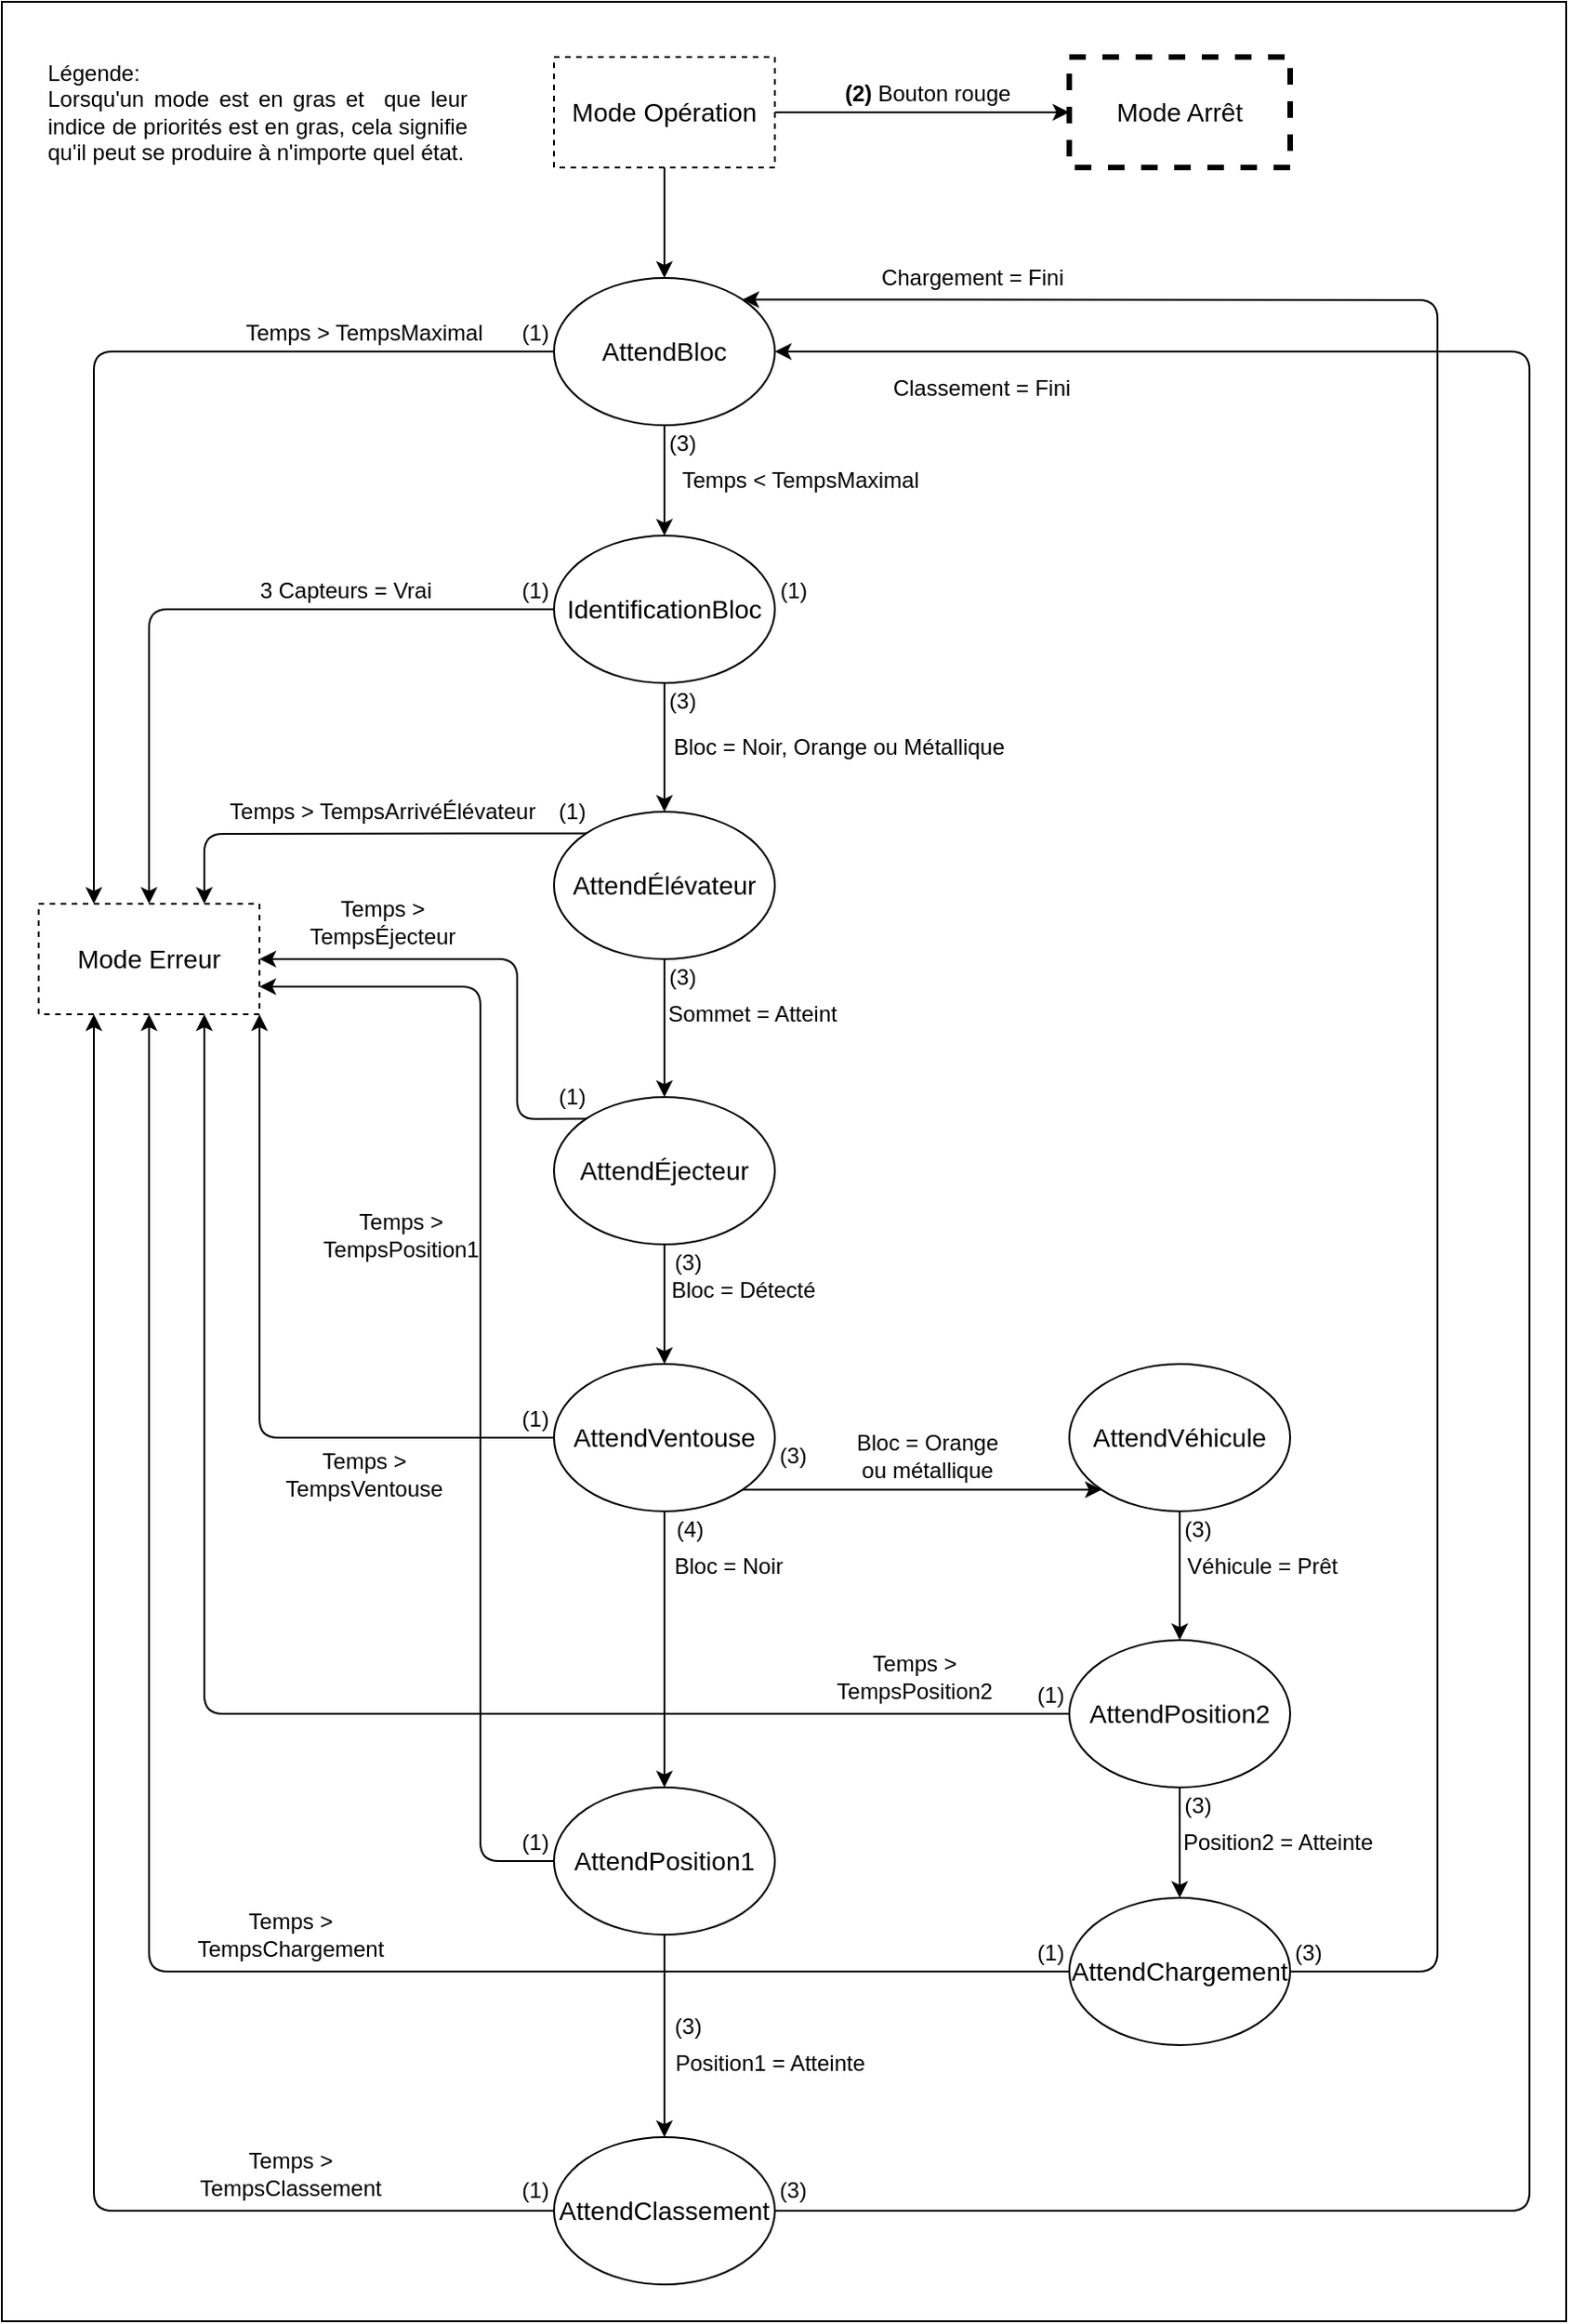 <mxfile version="13.9.6" type="google" pages="4"><diagram id="1TXgmWFui5CKH0SMHH-H" name="Machine à états-Mode opération"><mxGraphModel dx="1240" dy="1812" grid="1" gridSize="10" guides="1" tooltips="1" connect="1" arrows="1" fold="1" page="1" pageScale="1" pageWidth="827" pageHeight="1169" math="0" shadow="0"><root><mxCell id="0"/><mxCell id="1" parent="0"/><mxCell id="86Jgr6z3ggZP8LyNV5HK-1" value="" style="group" vertex="1" connectable="0" parent="1"><mxGeometry x="40" y="-10" width="850" height="1260" as="geometry"/></mxCell><mxCell id="m2ToDmJAS8D_-Z_ITADC-2" value="" style="rounded=0;whiteSpace=wrap;html=1;strokeWidth=1;" vertex="1" parent="86Jgr6z3ggZP8LyNV5HK-1"><mxGeometry width="850" height="1260" as="geometry"/></mxCell><mxCell id="P4C42MtonzuV_jYstN5s-1" value="&lt;font style=&quot;font-size: 14px&quot;&gt;Mode Opération&lt;/font&gt;" style="rounded=0;whiteSpace=wrap;html=1;dashed=1;" parent="86Jgr6z3ggZP8LyNV5HK-1" vertex="1"><mxGeometry x="300" y="30" width="120" height="60" as="geometry"/></mxCell><mxCell id="P4C42MtonzuV_jYstN5s-2" value="&lt;font style=&quot;font-size: 14px&quot;&gt;AttendBloc&lt;/font&gt;" style="ellipse;whiteSpace=wrap;html=1;" parent="86Jgr6z3ggZP8LyNV5HK-1" vertex="1"><mxGeometry x="300" y="150" width="120" height="80" as="geometry"/></mxCell><mxCell id="P4C42MtonzuV_jYstN5s-3" value="" style="endArrow=classic;html=1;exitX=0.5;exitY=1;exitDx=0;exitDy=0;entryX=0.5;entryY=0;entryDx=0;entryDy=0;" parent="86Jgr6z3ggZP8LyNV5HK-1" source="P4C42MtonzuV_jYstN5s-1" target="P4C42MtonzuV_jYstN5s-2" edge="1"><mxGeometry y="-10" width="50" height="50" as="geometry"><mxPoint x="350" y="170" as="sourcePoint"/><mxPoint x="400" y="120" as="targetPoint"/></mxGeometry></mxCell><mxCell id="P4C42MtonzuV_jYstN5s-4" value="&amp;nbsp;&lt;b&gt;(2)&lt;/b&gt; Bouton rouge" style="text;html=1;strokeColor=none;fillColor=none;align=center;verticalAlign=middle;whiteSpace=wrap;rounded=0;" parent="86Jgr6z3ggZP8LyNV5HK-1" vertex="1"><mxGeometry x="453" y="40" width="97" height="20" as="geometry"/></mxCell><mxCell id="P4C42MtonzuV_jYstN5s-5" value="&lt;font style=&quot;font-size: 14px&quot;&gt;IdentificationBloc&lt;/font&gt;" style="ellipse;whiteSpace=wrap;html=1;" parent="86Jgr6z3ggZP8LyNV5HK-1" vertex="1"><mxGeometry x="300" y="290" width="120" height="80" as="geometry"/></mxCell><mxCell id="P4C42MtonzuV_jYstN5s-6" value="" style="endArrow=classic;html=1;exitX=0.5;exitY=1;exitDx=0;exitDy=0;entryX=0.5;entryY=0;entryDx=0;entryDy=0;" parent="86Jgr6z3ggZP8LyNV5HK-1" source="P4C42MtonzuV_jYstN5s-2" target="P4C42MtonzuV_jYstN5s-5" edge="1"><mxGeometry y="-10" width="50" height="50" as="geometry"><mxPoint x="350" y="350" as="sourcePoint"/><mxPoint x="400" y="300" as="targetPoint"/></mxGeometry></mxCell><mxCell id="P4C42MtonzuV_jYstN5s-7" value="Temps &amp;lt; TempsMaximal" style="text;html=1;strokeColor=none;fillColor=none;align=center;verticalAlign=middle;whiteSpace=wrap;rounded=0;" parent="86Jgr6z3ggZP8LyNV5HK-1" vertex="1"><mxGeometry x="364" y="250" width="140" height="20" as="geometry"/></mxCell><mxCell id="P4C42MtonzuV_jYstN5s-8" value="&lt;font style=&quot;font-size: 14px&quot;&gt;AttendÉlévateur&lt;/font&gt;" style="ellipse;whiteSpace=wrap;html=1;" parent="86Jgr6z3ggZP8LyNV5HK-1" vertex="1"><mxGeometry x="300" y="440" width="120" height="80" as="geometry"/></mxCell><mxCell id="P4C42MtonzuV_jYstN5s-9" value="" style="endArrow=classic;html=1;exitX=0.5;exitY=1;exitDx=0;exitDy=0;entryX=0.5;entryY=0;entryDx=0;entryDy=0;" parent="86Jgr6z3ggZP8LyNV5HK-1" source="P4C42MtonzuV_jYstN5s-5" target="P4C42MtonzuV_jYstN5s-8" edge="1"><mxGeometry y="-10" width="50" height="50" as="geometry"><mxPoint x="350" y="540" as="sourcePoint"/><mxPoint x="400" y="490" as="targetPoint"/></mxGeometry></mxCell><mxCell id="P4C42MtonzuV_jYstN5s-10" value="Bloc = Noir, Orange ou Métallique" style="text;html=1;strokeColor=none;fillColor=none;align=center;verticalAlign=middle;whiteSpace=wrap;rounded=0;" parent="86Jgr6z3ggZP8LyNV5HK-1" vertex="1"><mxGeometry x="360" y="390" width="190" height="30" as="geometry"/></mxCell><mxCell id="P4C42MtonzuV_jYstN5s-11" value="&lt;font style=&quot;font-size: 14px&quot;&gt;AttendÉjecteur&lt;/font&gt;" style="ellipse;whiteSpace=wrap;html=1;" parent="86Jgr6z3ggZP8LyNV5HK-1" vertex="1"><mxGeometry x="300" y="595" width="120" height="80" as="geometry"/></mxCell><mxCell id="P4C42MtonzuV_jYstN5s-12" value="" style="endArrow=classic;html=1;exitX=0.5;exitY=1;exitDx=0;exitDy=0;entryX=0.5;entryY=0;entryDx=0;entryDy=0;" parent="86Jgr6z3ggZP8LyNV5HK-1" source="P4C42MtonzuV_jYstN5s-8" target="P4C42MtonzuV_jYstN5s-11" edge="1"><mxGeometry y="-10" width="50" height="50" as="geometry"><mxPoint x="350" y="610" as="sourcePoint"/><mxPoint x="400" y="560" as="targetPoint"/></mxGeometry></mxCell><mxCell id="P4C42MtonzuV_jYstN5s-13" value="Sommet = Atteint" style="text;html=1;strokeColor=none;fillColor=none;align=center;verticalAlign=middle;whiteSpace=wrap;rounded=0;" parent="86Jgr6z3ggZP8LyNV5HK-1" vertex="1"><mxGeometry x="360" y="540" width="96" height="20" as="geometry"/></mxCell><mxCell id="P4C42MtonzuV_jYstN5s-15" value="&lt;font style=&quot;font-size: 14px&quot;&gt;AttendVentouse&lt;/font&gt;" style="ellipse;whiteSpace=wrap;html=1;" parent="86Jgr6z3ggZP8LyNV5HK-1" vertex="1"><mxGeometry x="300" y="740" width="120" height="80" as="geometry"/></mxCell><mxCell id="P4C42MtonzuV_jYstN5s-16" value="" style="endArrow=classic;html=1;exitX=0.5;exitY=1;exitDx=0;exitDy=0;entryX=0.5;entryY=0;entryDx=0;entryDy=0;" parent="86Jgr6z3ggZP8LyNV5HK-1" source="P4C42MtonzuV_jYstN5s-11" target="P4C42MtonzuV_jYstN5s-15" edge="1"><mxGeometry y="-10" width="50" height="50" as="geometry"><mxPoint x="350" y="800" as="sourcePoint"/><mxPoint x="400" y="750" as="targetPoint"/></mxGeometry></mxCell><mxCell id="P4C42MtonzuV_jYstN5s-17" value="Bloc = Détecté" style="text;html=1;strokeColor=none;fillColor=none;align=center;verticalAlign=middle;whiteSpace=wrap;rounded=0;" parent="86Jgr6z3ggZP8LyNV5HK-1" vertex="1"><mxGeometry x="358" y="690" width="90" height="20" as="geometry"/></mxCell><mxCell id="P4C42MtonzuV_jYstN5s-18" value="&lt;font style=&quot;font-size: 14px&quot;&gt;AttendPosition1&lt;/font&gt;" style="ellipse;whiteSpace=wrap;html=1;" parent="86Jgr6z3ggZP8LyNV5HK-1" vertex="1"><mxGeometry x="300" y="970" width="120" height="80" as="geometry"/></mxCell><mxCell id="P4C42MtonzuV_jYstN5s-19" value="&lt;font style=&quot;font-size: 14px&quot;&gt;AttendClassement&lt;/font&gt;" style="ellipse;whiteSpace=wrap;html=1;" parent="86Jgr6z3ggZP8LyNV5HK-1" vertex="1"><mxGeometry x="300" y="1160" width="120" height="80" as="geometry"/></mxCell><mxCell id="P4C42MtonzuV_jYstN5s-20" value="&lt;font style=&quot;font-size: 14px&quot;&gt;AttendVéhicule&lt;/font&gt;" style="ellipse;whiteSpace=wrap;html=1;" parent="86Jgr6z3ggZP8LyNV5HK-1" vertex="1"><mxGeometry x="580" y="740" width="120" height="80" as="geometry"/></mxCell><mxCell id="P4C42MtonzuV_jYstN5s-21" value="&lt;font style=&quot;font-size: 14px&quot;&gt;AttendPosition2&lt;/font&gt;" style="ellipse;whiteSpace=wrap;html=1;" parent="86Jgr6z3ggZP8LyNV5HK-1" vertex="1"><mxGeometry x="580" y="890" width="120" height="80" as="geometry"/></mxCell><mxCell id="P4C42MtonzuV_jYstN5s-22" value="&lt;span style=&quot;font-size: 14px&quot;&gt;AttendChargement&lt;/span&gt;" style="ellipse;whiteSpace=wrap;html=1;" parent="86Jgr6z3ggZP8LyNV5HK-1" vertex="1"><mxGeometry x="580" y="1030" width="120" height="80" as="geometry"/></mxCell><mxCell id="P4C42MtonzuV_jYstN5s-23" value="" style="endArrow=classic;html=1;exitX=1;exitY=1;exitDx=0;exitDy=0;entryX=0;entryY=1;entryDx=0;entryDy=0;" parent="86Jgr6z3ggZP8LyNV5HK-1" source="P4C42MtonzuV_jYstN5s-15" target="P4C42MtonzuV_jYstN5s-20" edge="1"><mxGeometry y="-10" width="50" height="50" as="geometry"><mxPoint x="510" y="780" as="sourcePoint"/><mxPoint x="560" y="730" as="targetPoint"/></mxGeometry></mxCell><mxCell id="P4C42MtonzuV_jYstN5s-24" value="" style="endArrow=classic;html=1;exitX=0.5;exitY=1;exitDx=0;exitDy=0;entryX=0.5;entryY=0;entryDx=0;entryDy=0;" parent="86Jgr6z3ggZP8LyNV5HK-1" source="P4C42MtonzuV_jYstN5s-15" target="P4C42MtonzuV_jYstN5s-18" edge="1"><mxGeometry y="-10" width="50" height="50" as="geometry"><mxPoint x="440" y="890" as="sourcePoint"/><mxPoint x="490" y="840" as="targetPoint"/></mxGeometry></mxCell><mxCell id="P4C42MtonzuV_jYstN5s-25" value="" style="endArrow=classic;html=1;exitX=0.5;exitY=1;exitDx=0;exitDy=0;entryX=0.5;entryY=0;entryDx=0;entryDy=0;" parent="86Jgr6z3ggZP8LyNV5HK-1" source="P4C42MtonzuV_jYstN5s-18" target="P4C42MtonzuV_jYstN5s-19" edge="1"><mxGeometry y="-10" width="50" height="50" as="geometry"><mxPoint x="440" y="890" as="sourcePoint"/><mxPoint x="490" y="840" as="targetPoint"/></mxGeometry></mxCell><mxCell id="P4C42MtonzuV_jYstN5s-26" value="" style="endArrow=classic;html=1;exitX=0.5;exitY=1;exitDx=0;exitDy=0;entryX=0.5;entryY=0;entryDx=0;entryDy=0;" parent="86Jgr6z3ggZP8LyNV5HK-1" source="P4C42MtonzuV_jYstN5s-20" target="P4C42MtonzuV_jYstN5s-21" edge="1"><mxGeometry y="-10" width="50" height="50" as="geometry"><mxPoint x="440" y="890" as="sourcePoint"/><mxPoint x="490" y="840" as="targetPoint"/></mxGeometry></mxCell><mxCell id="P4C42MtonzuV_jYstN5s-27" value="" style="endArrow=classic;html=1;exitX=0.5;exitY=1;exitDx=0;exitDy=0;entryX=0.5;entryY=0;entryDx=0;entryDy=0;" parent="86Jgr6z3ggZP8LyNV5HK-1" source="P4C42MtonzuV_jYstN5s-21" target="P4C42MtonzuV_jYstN5s-22" edge="1"><mxGeometry y="-10" width="50" height="50" as="geometry"><mxPoint x="440" y="990" as="sourcePoint"/><mxPoint x="490" y="940" as="targetPoint"/></mxGeometry></mxCell><mxCell id="P4C42MtonzuV_jYstN5s-28" value="Bloc = Noir" style="text;html=1;strokeColor=none;fillColor=none;align=center;verticalAlign=middle;whiteSpace=wrap;rounded=0;" parent="86Jgr6z3ggZP8LyNV5HK-1" vertex="1"><mxGeometry x="360" y="840" width="70" height="20" as="geometry"/></mxCell><mxCell id="P4C42MtonzuV_jYstN5s-29" value="Bloc = Orange ou métallique" style="text;html=1;strokeColor=none;fillColor=none;align=center;verticalAlign=middle;whiteSpace=wrap;rounded=0;" parent="86Jgr6z3ggZP8LyNV5HK-1" vertex="1"><mxGeometry x="463" y="780" width="80" height="20" as="geometry"/></mxCell><mxCell id="P4C42MtonzuV_jYstN5s-30" value="Véhicule = Prêt" style="text;html=1;strokeColor=none;fillColor=none;align=center;verticalAlign=middle;whiteSpace=wrap;rounded=0;" parent="86Jgr6z3ggZP8LyNV5HK-1" vertex="1"><mxGeometry x="640" y="840" width="90" height="20" as="geometry"/></mxCell><mxCell id="P4C42MtonzuV_jYstN5s-31" value="Position1 = Atteinte" style="text;html=1;strokeColor=none;fillColor=none;align=center;verticalAlign=middle;whiteSpace=wrap;rounded=0;" parent="86Jgr6z3ggZP8LyNV5HK-1" vertex="1"><mxGeometry x="364" y="1110" width="107" height="20" as="geometry"/></mxCell><mxCell id="P4C42MtonzuV_jYstN5s-32" value="Position2 = Atteinte" style="text;html=1;strokeColor=none;fillColor=none;align=center;verticalAlign=middle;whiteSpace=wrap;rounded=0;" parent="86Jgr6z3ggZP8LyNV5HK-1" vertex="1"><mxGeometry x="640" y="990" width="107" height="20" as="geometry"/></mxCell><mxCell id="P4C42MtonzuV_jYstN5s-33" value="" style="endArrow=classic;html=1;exitX=1;exitY=0.5;exitDx=0;exitDy=0;entryX=1;entryY=0;entryDx=0;entryDy=0;" parent="86Jgr6z3ggZP8LyNV5HK-1" source="P4C42MtonzuV_jYstN5s-22" target="P4C42MtonzuV_jYstN5s-2" edge="1"><mxGeometry y="-10" width="50" height="50" as="geometry"><mxPoint x="760" y="1060" as="sourcePoint"/><mxPoint x="810" y="1010" as="targetPoint"/><Array as="points"><mxPoint x="780" y="1070"/><mxPoint x="780" y="162"/></Array></mxGeometry></mxCell><mxCell id="P4C42MtonzuV_jYstN5s-34" value="Chargement = Fini" style="text;html=1;strokeColor=none;fillColor=none;align=center;verticalAlign=middle;whiteSpace=wrap;rounded=0;" parent="86Jgr6z3ggZP8LyNV5HK-1" vertex="1"><mxGeometry x="475" y="140" width="105" height="20" as="geometry"/></mxCell><mxCell id="P4C42MtonzuV_jYstN5s-35" value="&lt;font style=&quot;font-size: 14px&quot;&gt;Mode Erreur&lt;/font&gt;" style="rounded=0;whiteSpace=wrap;html=1;dashed=1;" parent="86Jgr6z3ggZP8LyNV5HK-1" vertex="1"><mxGeometry x="20" y="490" width="120" height="60" as="geometry"/></mxCell><mxCell id="P4C42MtonzuV_jYstN5s-36" value="" style="endArrow=classic;html=1;exitX=0;exitY=0.5;exitDx=0;exitDy=0;entryX=0.5;entryY=0;entryDx=0;entryDy=0;" parent="86Jgr6z3ggZP8LyNV5HK-1" source="P4C42MtonzuV_jYstN5s-5" target="P4C42MtonzuV_jYstN5s-35" edge="1"><mxGeometry y="-10" width="50" height="50" as="geometry"><mxPoint x="90" y="370" as="sourcePoint"/><mxPoint x="140" y="320" as="targetPoint"/><Array as="points"><mxPoint x="80" y="330"/></Array></mxGeometry></mxCell><mxCell id="P4C42MtonzuV_jYstN5s-37" value="" style="endArrow=classic;html=1;exitX=0;exitY=0.5;exitDx=0;exitDy=0;entryX=0.25;entryY=0;entryDx=0;entryDy=0;" parent="86Jgr6z3ggZP8LyNV5HK-1" source="P4C42MtonzuV_jYstN5s-2" target="P4C42MtonzuV_jYstN5s-35" edge="1"><mxGeometry y="-10" width="50" height="50" as="geometry"><mxPoint x="110" y="230" as="sourcePoint"/><mxPoint x="160" y="180" as="targetPoint"/><Array as="points"><mxPoint x="50" y="190"/></Array></mxGeometry></mxCell><mxCell id="P4C42MtonzuV_jYstN5s-38" value="" style="endArrow=classic;html=1;exitX=0;exitY=0;exitDx=0;exitDy=0;entryX=0.75;entryY=0;entryDx=0;entryDy=0;" parent="86Jgr6z3ggZP8LyNV5HK-1" source="P4C42MtonzuV_jYstN5s-8" target="P4C42MtonzuV_jYstN5s-35" edge="1"><mxGeometry y="-10" width="50" height="50" as="geometry"><mxPoint x="370" y="480" as="sourcePoint"/><mxPoint x="420" y="430" as="targetPoint"/><Array as="points"><mxPoint x="110" y="452"/></Array></mxGeometry></mxCell><mxCell id="P4C42MtonzuV_jYstN5s-39" value="" style="endArrow=classic;html=1;exitX=0;exitY=0;exitDx=0;exitDy=0;entryX=1;entryY=0.5;entryDx=0;entryDy=0;" parent="86Jgr6z3ggZP8LyNV5HK-1" source="P4C42MtonzuV_jYstN5s-11" target="P4C42MtonzuV_jYstN5s-35" edge="1"><mxGeometry y="-10" width="50" height="50" as="geometry"><mxPoint x="110" y="660" as="sourcePoint"/><mxPoint x="160" y="610" as="targetPoint"/><Array as="points"><mxPoint x="280" y="607"/><mxPoint x="280" y="520"/></Array></mxGeometry></mxCell><mxCell id="P4C42MtonzuV_jYstN5s-40" value="" style="endArrow=classic;html=1;exitX=0;exitY=0.5;exitDx=0;exitDy=0;entryX=1;entryY=0.75;entryDx=0;entryDy=0;" parent="86Jgr6z3ggZP8LyNV5HK-1" source="P4C42MtonzuV_jYstN5s-18" target="P4C42MtonzuV_jYstN5s-35" edge="1"><mxGeometry y="-10" width="50" height="50" as="geometry"><mxPoint x="210" y="900" as="sourcePoint"/><mxPoint x="260" y="850" as="targetPoint"/><Array as="points"><mxPoint x="260" y="1010"/><mxPoint x="260" y="535"/></Array></mxGeometry></mxCell><mxCell id="P4C42MtonzuV_jYstN5s-41" value="" style="endArrow=classic;html=1;exitX=0;exitY=0.5;exitDx=0;exitDy=0;entryX=0.25;entryY=1;entryDx=0;entryDy=0;" parent="86Jgr6z3ggZP8LyNV5HK-1" source="P4C42MtonzuV_jYstN5s-19" target="P4C42MtonzuV_jYstN5s-35" edge="1"><mxGeometry y="-10" width="50" height="50" as="geometry"><mxPoint x="220" y="1015" as="sourcePoint"/><mxPoint x="270" y="965" as="targetPoint"/><Array as="points"><mxPoint x="50" y="1200"/></Array></mxGeometry></mxCell><mxCell id="P4C42MtonzuV_jYstN5s-42" value="" style="endArrow=classic;html=1;exitX=0;exitY=0.5;exitDx=0;exitDy=0;entryX=0.75;entryY=1;entryDx=0;entryDy=0;" parent="86Jgr6z3ggZP8LyNV5HK-1" source="P4C42MtonzuV_jYstN5s-21" target="P4C42MtonzuV_jYstN5s-35" edge="1"><mxGeometry y="-10" width="50" height="50" as="geometry"><mxPoint x="475" y="1080" as="sourcePoint"/><mxPoint x="525" y="1030" as="targetPoint"/><Array as="points"><mxPoint x="110" y="930"/></Array></mxGeometry></mxCell><mxCell id="P4C42MtonzuV_jYstN5s-45" value="" style="endArrow=classic;html=1;exitX=0;exitY=0.5;exitDx=0;exitDy=0;entryX=0.5;entryY=1;entryDx=0;entryDy=0;" parent="86Jgr6z3ggZP8LyNV5HK-1" source="P4C42MtonzuV_jYstN5s-22" target="P4C42MtonzuV_jYstN5s-35" edge="1"><mxGeometry y="-10" width="50" height="50" as="geometry"><mxPoint x="370" y="1080" as="sourcePoint"/><mxPoint x="420" y="1030" as="targetPoint"/><Array as="points"><mxPoint x="80" y="1070"/></Array></mxGeometry></mxCell><mxCell id="P4C42MtonzuV_jYstN5s-46" value="Temps &amp;gt; TempsPosition2" style="text;html=1;strokeColor=none;fillColor=none;align=center;verticalAlign=middle;whiteSpace=wrap;rounded=0;" parent="86Jgr6z3ggZP8LyNV5HK-1" vertex="1"><mxGeometry x="449" y="900" width="94" height="20" as="geometry"/></mxCell><mxCell id="P4C42MtonzuV_jYstN5s-47" value="Temps &amp;gt; TempsPosition1" style="text;html=1;strokeColor=none;fillColor=none;align=center;verticalAlign=middle;whiteSpace=wrap;rounded=0;" parent="86Jgr6z3ggZP8LyNV5HK-1" vertex="1"><mxGeometry x="170" y="660" width="94" height="20" as="geometry"/></mxCell><mxCell id="P4C42MtonzuV_jYstN5s-48" value="" style="endArrow=classic;html=1;exitX=1;exitY=0.5;exitDx=0;exitDy=0;entryX=1;entryY=0.5;entryDx=0;entryDy=0;" parent="86Jgr6z3ggZP8LyNV5HK-1" source="P4C42MtonzuV_jYstN5s-19" target="P4C42MtonzuV_jYstN5s-2" edge="1"><mxGeometry y="-10" width="50" height="50" as="geometry"><mxPoint x="550" y="1210" as="sourcePoint"/><mxPoint x="600" y="1160" as="targetPoint"/><Array as="points"><mxPoint x="830" y="1200"/><mxPoint x="830" y="190"/></Array></mxGeometry></mxCell><mxCell id="P4C42MtonzuV_jYstN5s-51" value="Classement = Fini" style="text;html=1;strokeColor=none;fillColor=none;align=center;verticalAlign=middle;whiteSpace=wrap;rounded=0;" parent="86Jgr6z3ggZP8LyNV5HK-1" vertex="1"><mxGeometry x="480" y="200" width="105" height="20" as="geometry"/></mxCell><mxCell id="P4C42MtonzuV_jYstN5s-52" value="Temps &amp;gt; TempsChargement" style="text;html=1;strokeColor=none;fillColor=none;align=center;verticalAlign=middle;whiteSpace=wrap;rounded=0;" parent="86Jgr6z3ggZP8LyNV5HK-1" vertex="1"><mxGeometry x="110" y="1040" width="94" height="20" as="geometry"/></mxCell><mxCell id="P4C42MtonzuV_jYstN5s-53" value="Temps &amp;gt; TempsClassement" style="text;html=1;strokeColor=none;fillColor=none;align=center;verticalAlign=middle;whiteSpace=wrap;rounded=0;" parent="86Jgr6z3ggZP8LyNV5HK-1" vertex="1"><mxGeometry x="110" y="1170" width="94" height="20" as="geometry"/></mxCell><mxCell id="P4C42MtonzuV_jYstN5s-54" value="Temps &amp;gt; TempsÉjecteur" style="text;html=1;strokeColor=none;fillColor=none;align=center;verticalAlign=middle;whiteSpace=wrap;rounded=0;" parent="86Jgr6z3ggZP8LyNV5HK-1" vertex="1"><mxGeometry x="160" y="490" width="94" height="20" as="geometry"/></mxCell><mxCell id="P4C42MtonzuV_jYstN5s-56" value="Temps &amp;gt; TempsArrivéÉlévateur" style="text;html=1;strokeColor=none;fillColor=none;align=center;verticalAlign=middle;whiteSpace=wrap;rounded=0;" parent="86Jgr6z3ggZP8LyNV5HK-1" vertex="1"><mxGeometry x="120" y="430" width="174" height="20" as="geometry"/></mxCell><mxCell id="P4C42MtonzuV_jYstN5s-57" value="3 Capteurs = Vrai" style="text;html=1;strokeColor=none;fillColor=none;align=center;verticalAlign=middle;whiteSpace=wrap;rounded=0;" parent="86Jgr6z3ggZP8LyNV5HK-1" vertex="1"><mxGeometry x="137" y="310" width="100" height="20" as="geometry"/></mxCell><mxCell id="P4C42MtonzuV_jYstN5s-58" value="Temps &amp;gt; TempsMaximal" style="text;html=1;strokeColor=none;fillColor=none;align=center;verticalAlign=middle;whiteSpace=wrap;rounded=0;" parent="86Jgr6z3ggZP8LyNV5HK-1" vertex="1"><mxGeometry x="123" y="170" width="148" height="20" as="geometry"/></mxCell><mxCell id="P4C42MtonzuV_jYstN5s-59" value="&lt;font style=&quot;font-size: 14px&quot;&gt;Mode Arrêt&lt;/font&gt;" style="rounded=0;whiteSpace=wrap;html=1;dashed=1;strokeWidth=3;" parent="86Jgr6z3ggZP8LyNV5HK-1" vertex="1"><mxGeometry x="580" y="30" width="120" height="60" as="geometry"/></mxCell><mxCell id="P4C42MtonzuV_jYstN5s-62" value="(1)" style="text;html=1;strokeColor=none;fillColor=none;align=center;verticalAlign=middle;whiteSpace=wrap;rounded=0;dashed=1;" parent="86Jgr6z3ggZP8LyNV5HK-1" vertex="1"><mxGeometry x="280" y="170" width="20" height="20" as="geometry"/></mxCell><mxCell id="P4C42MtonzuV_jYstN5s-63" value="(3)" style="text;html=1;strokeColor=none;fillColor=none;align=center;verticalAlign=middle;whiteSpace=wrap;rounded=0;dashed=1;" parent="86Jgr6z3ggZP8LyNV5HK-1" vertex="1"><mxGeometry x="360" y="370" width="20" height="20" as="geometry"/></mxCell><mxCell id="P4C42MtonzuV_jYstN5s-65" value="(1)" style="text;html=1;strokeColor=none;fillColor=none;align=center;verticalAlign=middle;whiteSpace=wrap;rounded=0;dashed=1;" parent="86Jgr6z3ggZP8LyNV5HK-1" vertex="1"><mxGeometry x="280" y="310" width="20" height="20" as="geometry"/></mxCell><mxCell id="P4C42MtonzuV_jYstN5s-66" value="(1)" style="text;html=1;strokeColor=none;fillColor=none;align=center;verticalAlign=middle;whiteSpace=wrap;rounded=0;dashed=1;" parent="86Jgr6z3ggZP8LyNV5HK-1" vertex="1"><mxGeometry x="300" y="430" width="20" height="20" as="geometry"/></mxCell><mxCell id="P4C42MtonzuV_jYstN5s-67" value="(3)" style="text;html=1;strokeColor=none;fillColor=none;align=center;verticalAlign=middle;whiteSpace=wrap;rounded=0;dashed=1;" parent="86Jgr6z3ggZP8LyNV5HK-1" vertex="1"><mxGeometry x="420" y="780" width="20" height="20" as="geometry"/></mxCell><mxCell id="P4C42MtonzuV_jYstN5s-68" value="(1)" style="text;html=1;strokeColor=none;fillColor=none;align=center;verticalAlign=middle;whiteSpace=wrap;rounded=0;dashed=1;" parent="86Jgr6z3ggZP8LyNV5HK-1" vertex="1"><mxGeometry x="300" y="585" width="20" height="20" as="geometry"/></mxCell><mxCell id="P4C42MtonzuV_jYstN5s-69" value="(1)" style="text;html=1;strokeColor=none;fillColor=none;align=center;verticalAlign=middle;whiteSpace=wrap;rounded=0;dashed=1;" parent="86Jgr6z3ggZP8LyNV5HK-1" vertex="1"><mxGeometry x="280" y="990" width="20" height="20" as="geometry"/></mxCell><mxCell id="P4C42MtonzuV_jYstN5s-70" value="(1)" style="text;html=1;strokeColor=none;fillColor=none;align=center;verticalAlign=middle;whiteSpace=wrap;rounded=0;dashed=1;" parent="86Jgr6z3ggZP8LyNV5HK-1" vertex="1"><mxGeometry x="560" y="1050" width="20" height="20" as="geometry"/></mxCell><mxCell id="P4C42MtonzuV_jYstN5s-71" value="(1)" style="text;html=1;strokeColor=none;fillColor=none;align=center;verticalAlign=middle;whiteSpace=wrap;rounded=0;dashed=1;" parent="86Jgr6z3ggZP8LyNV5HK-1" vertex="1"><mxGeometry x="280" y="1179" width="20" height="20" as="geometry"/></mxCell><mxCell id="P4C42MtonzuV_jYstN5s-73" value="(3)" style="text;html=1;strokeColor=none;fillColor=none;align=center;verticalAlign=middle;whiteSpace=wrap;rounded=0;dashed=1;" parent="86Jgr6z3ggZP8LyNV5HK-1" vertex="1"><mxGeometry x="360" y="520" width="20" height="20" as="geometry"/></mxCell><mxCell id="P4C42MtonzuV_jYstN5s-75" value="(3)" style="text;html=1;strokeColor=none;fillColor=none;align=center;verticalAlign=middle;whiteSpace=wrap;rounded=0;dashed=1;" parent="86Jgr6z3ggZP8LyNV5HK-1" vertex="1"><mxGeometry x="363" y="675" width="20" height="20" as="geometry"/></mxCell><mxCell id="P4C42MtonzuV_jYstN5s-76" value="(4)" style="text;html=1;strokeColor=none;fillColor=none;align=center;verticalAlign=middle;whiteSpace=wrap;rounded=0;dashed=1;" parent="86Jgr6z3ggZP8LyNV5HK-1" vertex="1"><mxGeometry x="364" y="820" width="20" height="20" as="geometry"/></mxCell><mxCell id="P4C42MtonzuV_jYstN5s-77" value="(3)" style="text;html=1;strokeColor=none;fillColor=none;align=center;verticalAlign=middle;whiteSpace=wrap;rounded=0;dashed=1;" parent="86Jgr6z3ggZP8LyNV5HK-1" vertex="1"><mxGeometry x="363" y="1090" width="20" height="20" as="geometry"/></mxCell><mxCell id="P4C42MtonzuV_jYstN5s-78" value="(3)" style="text;html=1;strokeColor=none;fillColor=none;align=center;verticalAlign=middle;whiteSpace=wrap;rounded=0;dashed=1;" parent="86Jgr6z3ggZP8LyNV5HK-1" vertex="1"><mxGeometry x="420" y="1179" width="20" height="20" as="geometry"/></mxCell><mxCell id="P4C42MtonzuV_jYstN5s-79" value="(3)" style="text;html=1;strokeColor=none;fillColor=none;align=center;verticalAlign=middle;whiteSpace=wrap;rounded=0;dashed=1;" parent="86Jgr6z3ggZP8LyNV5HK-1" vertex="1"><mxGeometry x="640" y="970" width="20" height="20" as="geometry"/></mxCell><mxCell id="P4C42MtonzuV_jYstN5s-80" value="(3)" style="text;html=1;strokeColor=none;fillColor=none;align=center;verticalAlign=middle;whiteSpace=wrap;rounded=0;dashed=1;" parent="86Jgr6z3ggZP8LyNV5HK-1" vertex="1"><mxGeometry x="640" y="820" width="20" height="20" as="geometry"/></mxCell><mxCell id="P4C42MtonzuV_jYstN5s-81" value="(3)" style="text;html=1;strokeColor=none;fillColor=none;align=center;verticalAlign=middle;whiteSpace=wrap;rounded=0;dashed=1;" parent="86Jgr6z3ggZP8LyNV5HK-1" vertex="1"><mxGeometry x="700" y="1050" width="20" height="20" as="geometry"/></mxCell><mxCell id="P4C42MtonzuV_jYstN5s-82" value="(1)" style="text;html=1;strokeColor=none;fillColor=none;align=center;verticalAlign=middle;whiteSpace=wrap;rounded=0;dashed=1;" parent="86Jgr6z3ggZP8LyNV5HK-1" vertex="1"><mxGeometry x="560" y="910" width="20" height="20" as="geometry"/></mxCell><mxCell id="P4C42MtonzuV_jYstN5s-83" value="" style="endArrow=classic;html=1;entryX=1;entryY=1;entryDx=0;entryDy=0;exitX=0;exitY=0.5;exitDx=0;exitDy=0;" parent="86Jgr6z3ggZP8LyNV5HK-1" source="P4C42MtonzuV_jYstN5s-15" target="P4C42MtonzuV_jYstN5s-35" edge="1"><mxGeometry y="-10" width="50" height="50" as="geometry"><mxPoint x="162" y="810" as="sourcePoint"/><mxPoint x="212" y="760" as="targetPoint"/><Array as="points"><mxPoint x="140" y="780"/></Array></mxGeometry></mxCell><mxCell id="P4C42MtonzuV_jYstN5s-84" value="Temps &amp;gt; TempsVentouse" style="text;html=1;strokeColor=none;fillColor=none;align=center;verticalAlign=middle;whiteSpace=wrap;rounded=0;" parent="86Jgr6z3ggZP8LyNV5HK-1" vertex="1"><mxGeometry x="150" y="790" width="94" height="20" as="geometry"/></mxCell><mxCell id="P4C42MtonzuV_jYstN5s-85" value="(1)" style="text;html=1;strokeColor=none;fillColor=none;align=center;verticalAlign=middle;whiteSpace=wrap;rounded=0;dashed=1;" parent="86Jgr6z3ggZP8LyNV5HK-1" vertex="1"><mxGeometry x="280" y="760" width="20" height="20" as="geometry"/></mxCell><mxCell id="-6viRIKkX-6ZJJVeupjK-13" value="(3)" style="text;html=1;strokeColor=none;fillColor=none;align=center;verticalAlign=middle;whiteSpace=wrap;rounded=0;dashed=1;" vertex="1" parent="86Jgr6z3ggZP8LyNV5HK-1"><mxGeometry x="360" y="230" width="20" height="20" as="geometry"/></mxCell><mxCell id="-6viRIKkX-6ZJJVeupjK-16" value="(1)&amp;nbsp;" style="text;html=1;strokeColor=none;fillColor=none;align=center;verticalAlign=middle;whiteSpace=wrap;rounded=0;" vertex="1" parent="86Jgr6z3ggZP8LyNV5HK-1"><mxGeometry x="420" y="310" width="24" height="20" as="geometry"/></mxCell><mxCell id="ea6FSuLbAJUZpN303oMW-1" value="" style="endArrow=classic;html=1;entryX=0;entryY=0.5;entryDx=0;entryDy=0;exitX=1;exitY=0.5;exitDx=0;exitDy=0;" edge="1" parent="86Jgr6z3ggZP8LyNV5HK-1" source="P4C42MtonzuV_jYstN5s-1" target="P4C42MtonzuV_jYstN5s-59"><mxGeometry width="50" height="50" relative="1" as="geometry"><mxPoint x="454" y="110" as="sourcePoint"/><mxPoint x="504" y="60" as="targetPoint"/></mxGeometry></mxCell><mxCell id="m2ToDmJAS8D_-Z_ITADC-1" value="&lt;div style=&quot;text-align: justify&quot;&gt;&lt;span&gt;Légende:&amp;nbsp;&lt;/span&gt;&lt;/div&gt;&lt;div style=&quot;text-align: justify&quot;&gt;&lt;span&gt;Lorsqu'un mode est en gras et&amp;nbsp; que leur indice de priorités est en gras, cela signifie qu'il peut se produire à n'importe quel état.&lt;/span&gt;&lt;/div&gt;" style="text;html=1;strokeColor=none;fillColor=none;align=center;verticalAlign=middle;whiteSpace=wrap;rounded=0;" vertex="1" parent="86Jgr6z3ggZP8LyNV5HK-1"><mxGeometry x="24" y="30" width="230" height="60" as="geometry"/></mxCell></root></mxGraphModel></diagram><diagram id="xG03tmKrvzCx5D9HEd_U" name="Machine à états-Mode Attente"><mxGraphModel dx="1021" dy="1698" grid="1" gridSize="10" guides="1" tooltips="1" connect="1" arrows="1" fold="1" page="1" pageScale="1" pageWidth="827" pageHeight="1169" math="0" shadow="0"><root><mxCell id="CGY6jD6EobGCdaPAZZXx-0"/><mxCell id="CGY6jD6EobGCdaPAZZXx-1" parent="CGY6jD6EobGCdaPAZZXx-0"/><mxCell id="Nx-UuHP8xxZQLKtE5cDg-1" value="" style="group" vertex="1" connectable="0" parent="CGY6jD6EobGCdaPAZZXx-1"><mxGeometry x="40" y="-90" width="750" height="1200" as="geometry"/></mxCell><mxCell id="s3Kq9vBxBQiWKjoxcJDT-4" value="" style="rounded=0;whiteSpace=wrap;html=1;strokeWidth=1;" vertex="1" parent="Nx-UuHP8xxZQLKtE5cDg-1"><mxGeometry width="750" height="1200" as="geometry"/></mxCell><mxCell id="CGY6jD6EobGCdaPAZZXx-2" value="&lt;font style=&quot;font-size: 14px&quot;&gt;Mode Attente&lt;/font&gt;" style="rounded=0;whiteSpace=wrap;html=1;dashed=1;" parent="Nx-UuHP8xxZQLKtE5cDg-1" vertex="1"><mxGeometry x="300" y="100" width="120" height="60" as="geometry"/></mxCell><mxCell id="CGY6jD6EobGCdaPAZZXx-3" value="&lt;font style=&quot;font-size: 14px&quot;&gt;Mode Erreur&lt;/font&gt;" style="rounded=0;whiteSpace=wrap;html=1;dashed=1;" parent="Nx-UuHP8xxZQLKtE5cDg-1" vertex="1"><mxGeometry x="10" y="510" width="120" height="60" as="geometry"/></mxCell><mxCell id="CGY6jD6EobGCdaPAZZXx-4" value="&lt;font style=&quot;font-size: 14px&quot;&gt;Mode Arrêt&lt;/font&gt;" style="rounded=0;whiteSpace=wrap;html=1;dashed=1;strokeWidth=3;" parent="Nx-UuHP8xxZQLKtE5cDg-1" vertex="1"><mxGeometry x="610" y="20" width="120" height="60" as="geometry"/></mxCell><mxCell id="CGY6jD6EobGCdaPAZZXx-5" value="&lt;font style=&quot;font-size: 14px&quot;&gt;Mode Opération&lt;/font&gt;" style="rounded=0;whiteSpace=wrap;html=1;dashed=1;strokeWidth=3;" parent="Nx-UuHP8xxZQLKtE5cDg-1" vertex="1"><mxGeometry x="610" y="179" width="120" height="60" as="geometry"/></mxCell><mxCell id="CGY6jD6EobGCdaPAZZXx-6" value="&lt;font style=&quot;font-size: 14px&quot;&gt;Mode Test&lt;/font&gt;" style="rounded=0;whiteSpace=wrap;html=1;dashed=1;strokeWidth=3;" parent="Nx-UuHP8xxZQLKtE5cDg-1" vertex="1"><mxGeometry x="610" y="100" width="120" height="60" as="geometry"/></mxCell><mxCell id="CGY6jD6EobGCdaPAZZXx-10" value="&lt;b&gt;(2)&lt;/b&gt; Bouton rouge" style="text;html=1;strokeColor=none;fillColor=none;align=center;verticalAlign=middle;whiteSpace=wrap;rounded=0;dashed=1;" parent="Nx-UuHP8xxZQLKtE5cDg-1" vertex="1"><mxGeometry x="470" y="50" width="100" height="20" as="geometry"/></mxCell><mxCell id="CGY6jD6EobGCdaPAZZXx-11" value="&lt;b&gt;(4)&lt;/b&gt; Bouton vert" style="text;html=1;strokeColor=none;fillColor=none;align=center;verticalAlign=middle;whiteSpace=wrap;rounded=0;dashed=1;" parent="Nx-UuHP8xxZQLKtE5cDg-1" vertex="1"><mxGeometry x="470" y="190" width="100" height="20" as="geometry"/></mxCell><mxCell id="CGY6jD6EobGCdaPAZZXx-12" value="&lt;b&gt;(3)&lt;/b&gt; Bouton bleu" style="text;html=1;strokeColor=none;fillColor=none;align=center;verticalAlign=middle;whiteSpace=wrap;rounded=0;dashed=1;" parent="Nx-UuHP8xxZQLKtE5cDg-1" vertex="1"><mxGeometry x="470" y="110" width="100" height="20" as="geometry"/></mxCell><mxCell id="CGY6jD6EobGCdaPAZZXx-13" value="AttendPontTransport" style="ellipse;whiteSpace=wrap;html=1;" parent="Nx-UuHP8xxZQLKtE5cDg-1" vertex="1"><mxGeometry x="300" y="210" width="120" height="80" as="geometry"/></mxCell><mxCell id="CGY6jD6EobGCdaPAZZXx-14" value="" style="endArrow=classic;html=1;exitX=0.5;exitY=1;exitDx=0;exitDy=0;entryX=0.5;entryY=0;entryDx=0;entryDy=0;" parent="Nx-UuHP8xxZQLKtE5cDg-1" source="CGY6jD6EobGCdaPAZZXx-2" target="CGY6jD6EobGCdaPAZZXx-13" edge="1"><mxGeometry y="80" width="50" height="50" as="geometry"><mxPoint x="360" y="150" as="sourcePoint"/><mxPoint x="410" y="100" as="targetPoint"/></mxGeometry></mxCell><mxCell id="CGY6jD6EobGCdaPAZZXx-15" value="AttendVentouse" style="ellipse;whiteSpace=wrap;html=1;" parent="Nx-UuHP8xxZQLKtE5cDg-1" vertex="1"><mxGeometry x="300" y="350" width="120" height="80" as="geometry"/></mxCell><mxCell id="CGY6jD6EobGCdaPAZZXx-16" value="AttendConvoyeur" style="ellipse;whiteSpace=wrap;html=1;" parent="Nx-UuHP8xxZQLKtE5cDg-1" vertex="1"><mxGeometry x="300" y="500" width="120" height="80" as="geometry"/></mxCell><mxCell id="CGY6jD6EobGCdaPAZZXx-17" value="AttendÉjecteur" style="ellipse;whiteSpace=wrap;html=1;" parent="Nx-UuHP8xxZQLKtE5cDg-1" vertex="1"><mxGeometry x="300" y="650" width="120" height="80" as="geometry"/></mxCell><mxCell id="CGY6jD6EobGCdaPAZZXx-18" value="AttendÉlévateur" style="ellipse;whiteSpace=wrap;html=1;" parent="Nx-UuHP8xxZQLKtE5cDg-1" vertex="1"><mxGeometry x="300" y="800" width="120" height="80" as="geometry"/></mxCell><mxCell id="CGY6jD6EobGCdaPAZZXx-19" value="AttendÉjecteurMagasin" style="ellipse;whiteSpace=wrap;html=1;" parent="Nx-UuHP8xxZQLKtE5cDg-1" vertex="1"><mxGeometry x="295" y="950" width="130" height="80" as="geometry"/></mxCell><mxCell id="CGY6jD6EobGCdaPAZZXx-20" value="" style="endArrow=classic;html=1;exitX=0.5;exitY=1;exitDx=0;exitDy=0;entryX=0.5;entryY=0;entryDx=0;entryDy=0;" parent="Nx-UuHP8xxZQLKtE5cDg-1" source="CGY6jD6EobGCdaPAZZXx-13" target="CGY6jD6EobGCdaPAZZXx-15" edge="1"><mxGeometry y="80" width="50" height="50" as="geometry"><mxPoint x="360" y="350" as="sourcePoint"/><mxPoint x="410" y="300" as="targetPoint"/></mxGeometry></mxCell><mxCell id="CGY6jD6EobGCdaPAZZXx-21" value="" style="endArrow=classic;html=1;exitX=0.5;exitY=1;exitDx=0;exitDy=0;entryX=0.5;entryY=0;entryDx=0;entryDy=0;" parent="Nx-UuHP8xxZQLKtE5cDg-1" source="CGY6jD6EobGCdaPAZZXx-15" target="CGY6jD6EobGCdaPAZZXx-16" edge="1"><mxGeometry y="80" width="50" height="50" as="geometry"><mxPoint x="420" y="490" as="sourcePoint"/><mxPoint x="470" y="440" as="targetPoint"/></mxGeometry></mxCell><mxCell id="CGY6jD6EobGCdaPAZZXx-22" value="" style="endArrow=classic;html=1;exitX=0.5;exitY=1;exitDx=0;exitDy=0;entryX=0.5;entryY=0;entryDx=0;entryDy=0;" parent="Nx-UuHP8xxZQLKtE5cDg-1" source="CGY6jD6EobGCdaPAZZXx-16" target="CGY6jD6EobGCdaPAZZXx-17" edge="1"><mxGeometry y="80" width="50" height="50" as="geometry"><mxPoint x="360" y="650" as="sourcePoint"/><mxPoint x="410" y="600" as="targetPoint"/></mxGeometry></mxCell><mxCell id="CGY6jD6EobGCdaPAZZXx-23" value="" style="endArrow=classic;html=1;exitX=0.5;exitY=1;exitDx=0;exitDy=0;entryX=0.5;entryY=0;entryDx=0;entryDy=0;" parent="Nx-UuHP8xxZQLKtE5cDg-1" source="CGY6jD6EobGCdaPAZZXx-17" target="CGY6jD6EobGCdaPAZZXx-18" edge="1"><mxGeometry y="80" width="50" height="50" as="geometry"><mxPoint x="440" y="830" as="sourcePoint"/><mxPoint x="490" y="780" as="targetPoint"/></mxGeometry></mxCell><mxCell id="CGY6jD6EobGCdaPAZZXx-24" value="" style="endArrow=classic;html=1;exitX=0.5;exitY=1;exitDx=0;exitDy=0;entryX=0.5;entryY=0;entryDx=0;entryDy=0;" parent="Nx-UuHP8xxZQLKtE5cDg-1" source="CGY6jD6EobGCdaPAZZXx-18" target="CGY6jD6EobGCdaPAZZXx-19" edge="1"><mxGeometry y="80" width="50" height="50" as="geometry"><mxPoint x="510" y="890" as="sourcePoint"/><mxPoint x="560" y="840" as="targetPoint"/></mxGeometry></mxCell><mxCell id="CGY6jD6EobGCdaPAZZXx-25" value="" style="endArrow=classic;html=1;exitX=0;exitY=0.5;exitDx=0;exitDy=0;entryX=0.25;entryY=0;entryDx=0;entryDy=0;" parent="Nx-UuHP8xxZQLKtE5cDg-1" source="CGY6jD6EobGCdaPAZZXx-13" target="CGY6jD6EobGCdaPAZZXx-3" edge="1"><mxGeometry y="80" width="50" height="50" as="geometry"><mxPoint x="150" y="240" as="sourcePoint"/><mxPoint x="200" y="190" as="targetPoint"/><Array as="points"><mxPoint x="40" y="250"/></Array></mxGeometry></mxCell><mxCell id="CGY6jD6EobGCdaPAZZXx-26" value="" style="endArrow=classic;html=1;exitX=0;exitY=0.5;exitDx=0;exitDy=0;entryX=0.5;entryY=0;entryDx=0;entryDy=0;" parent="Nx-UuHP8xxZQLKtE5cDg-1" source="CGY6jD6EobGCdaPAZZXx-15" target="CGY6jD6EobGCdaPAZZXx-3" edge="1"><mxGeometry y="80" width="50" height="50" as="geometry"><mxPoint x="360" y="350" as="sourcePoint"/><mxPoint x="410" y="300" as="targetPoint"/><Array as="points"><mxPoint x="70" y="390"/></Array></mxGeometry></mxCell><mxCell id="CGY6jD6EobGCdaPAZZXx-27" value="" style="endArrow=classic;html=1;exitX=0;exitY=0.5;exitDx=0;exitDy=0;entryX=1;entryY=0.5;entryDx=0;entryDy=0;" parent="Nx-UuHP8xxZQLKtE5cDg-1" source="CGY6jD6EobGCdaPAZZXx-16" target="CGY6jD6EobGCdaPAZZXx-3" edge="1"><mxGeometry y="80" width="50" height="50" as="geometry"><mxPoint x="360" y="550" as="sourcePoint"/><mxPoint x="410" y="500" as="targetPoint"/></mxGeometry></mxCell><mxCell id="CGY6jD6EobGCdaPAZZXx-28" value="" style="endArrow=classic;html=1;exitX=0;exitY=0.5;exitDx=0;exitDy=0;entryX=1;entryY=1;entryDx=0;entryDy=0;" parent="Nx-UuHP8xxZQLKtE5cDg-1" source="CGY6jD6EobGCdaPAZZXx-17" target="CGY6jD6EobGCdaPAZZXx-3" edge="1"><mxGeometry y="80" width="50" height="50" as="geometry"><mxPoint x="170" y="670" as="sourcePoint"/><mxPoint x="220" y="620" as="targetPoint"/><Array as="points"><mxPoint x="300" y="570"/></Array></mxGeometry></mxCell><mxCell id="CGY6jD6EobGCdaPAZZXx-29" value="" style="endArrow=classic;html=1;exitX=0;exitY=0.5;exitDx=0;exitDy=0;entryX=0.75;entryY=1;entryDx=0;entryDy=0;" parent="Nx-UuHP8xxZQLKtE5cDg-1" source="CGY6jD6EobGCdaPAZZXx-18" target="CGY6jD6EobGCdaPAZZXx-3" edge="1"><mxGeometry y="80" width="50" height="50" as="geometry"><mxPoint x="160" y="810" as="sourcePoint"/><mxPoint x="210" y="760" as="targetPoint"/><Array as="points"><mxPoint x="100" y="840"/></Array></mxGeometry></mxCell><mxCell id="CGY6jD6EobGCdaPAZZXx-30" value="" style="endArrow=classic;html=1;exitX=0;exitY=0.5;exitDx=0;exitDy=0;entryX=0.5;entryY=1;entryDx=0;entryDy=0;" parent="Nx-UuHP8xxZQLKtE5cDg-1" source="CGY6jD6EobGCdaPAZZXx-19" target="CGY6jD6EobGCdaPAZZXx-3" edge="1"><mxGeometry y="80" width="50" height="50" as="geometry"><mxPoint x="140" y="920" as="sourcePoint"/><mxPoint x="190" y="870" as="targetPoint"/><Array as="points"><mxPoint x="70" y="990"/></Array></mxGeometry></mxCell><mxCell id="CGY6jD6EobGCdaPAZZXx-31" value="Temps &amp;gt; TempsPont" style="text;html=1;strokeColor=none;fillColor=none;align=center;verticalAlign=middle;whiteSpace=wrap;rounded=0;" parent="Nx-UuHP8xxZQLKtE5cDg-1" vertex="1"><mxGeometry x="120" y="230" width="120" height="20" as="geometry"/></mxCell><mxCell id="CGY6jD6EobGCdaPAZZXx-32" value="Temps &amp;gt; TempsVentouse" style="text;html=1;strokeColor=none;fillColor=none;align=center;verticalAlign=middle;whiteSpace=wrap;rounded=0;" parent="Nx-UuHP8xxZQLKtE5cDg-1" vertex="1"><mxGeometry x="110" y="370" width="140" height="20" as="geometry"/></mxCell><mxCell id="CGY6jD6EobGCdaPAZZXx-33" value="Temps &amp;gt; TempsConvoyeur" style="text;html=1;strokeColor=none;fillColor=none;align=center;verticalAlign=middle;whiteSpace=wrap;rounded=0;" parent="Nx-UuHP8xxZQLKtE5cDg-1" vertex="1"><mxGeometry x="145" y="520" width="150" height="20" as="geometry"/></mxCell><mxCell id="CGY6jD6EobGCdaPAZZXx-35" value="Temps &amp;gt; TempsÉjecteur" style="text;html=1;strokeColor=none;fillColor=none;align=center;verticalAlign=middle;whiteSpace=wrap;rounded=0;" parent="Nx-UuHP8xxZQLKtE5cDg-1" vertex="1"><mxGeometry x="150" y="580" width="140" height="20" as="geometry"/></mxCell><mxCell id="CGY6jD6EobGCdaPAZZXx-36" value="Temps &amp;gt; TempsÉlévateur" style="text;html=1;strokeColor=none;fillColor=none;align=center;verticalAlign=middle;whiteSpace=wrap;rounded=0;" parent="Nx-UuHP8xxZQLKtE5cDg-1" vertex="1"><mxGeometry x="120" y="810" width="140" height="20" as="geometry"/></mxCell><mxCell id="CGY6jD6EobGCdaPAZZXx-37" value="Temps &amp;gt; TempsÉjecteurMagasin" style="text;html=1;strokeColor=none;fillColor=none;align=center;verticalAlign=middle;whiteSpace=wrap;rounded=0;" parent="Nx-UuHP8xxZQLKtE5cDg-1" vertex="1"><mxGeometry x="80" y="960" width="180" height="20" as="geometry"/></mxCell><mxCell id="CGY6jD6EobGCdaPAZZXx-38" value="(1)" style="text;html=1;strokeColor=none;fillColor=none;align=center;verticalAlign=middle;whiteSpace=wrap;rounded=0;" parent="Nx-UuHP8xxZQLKtE5cDg-1" vertex="1"><mxGeometry x="275" y="660" width="20" height="20" as="geometry"/></mxCell><mxCell id="CGY6jD6EobGCdaPAZZXx-39" value="(1)" style="text;html=1;strokeColor=none;fillColor=none;align=center;verticalAlign=middle;whiteSpace=wrap;rounded=0;" parent="Nx-UuHP8xxZQLKtE5cDg-1" vertex="1"><mxGeometry x="290" y="500" width="20" height="20" as="geometry"/></mxCell><mxCell id="CGY6jD6EobGCdaPAZZXx-40" value="(1)" style="text;html=1;strokeColor=none;fillColor=none;align=center;verticalAlign=middle;whiteSpace=wrap;rounded=0;" parent="Nx-UuHP8xxZQLKtE5cDg-1" vertex="1"><mxGeometry x="280" y="370" width="20" height="20" as="geometry"/></mxCell><mxCell id="CGY6jD6EobGCdaPAZZXx-41" value="(1)" style="text;html=1;strokeColor=none;fillColor=none;align=center;verticalAlign=middle;whiteSpace=wrap;rounded=0;" parent="Nx-UuHP8xxZQLKtE5cDg-1" vertex="1"><mxGeometry x="280" y="230" width="20" height="20" as="geometry"/></mxCell><mxCell id="CGY6jD6EobGCdaPAZZXx-42" value="(1)" style="text;html=1;strokeColor=none;fillColor=none;align=center;verticalAlign=middle;whiteSpace=wrap;rounded=0;" parent="Nx-UuHP8xxZQLKtE5cDg-1" vertex="1"><mxGeometry x="280" y="820" width="20" height="20" as="geometry"/></mxCell><mxCell id="CGY6jD6EobGCdaPAZZXx-43" value="(1)" style="text;html=1;strokeColor=none;fillColor=none;align=center;verticalAlign=middle;whiteSpace=wrap;rounded=0;" parent="Nx-UuHP8xxZQLKtE5cDg-1" vertex="1"><mxGeometry x="275" y="970" width="20" height="20" as="geometry"/></mxCell><mxCell id="CGY6jD6EobGCdaPAZZXx-45" value="(5)" style="text;html=1;strokeColor=none;fillColor=none;align=center;verticalAlign=middle;whiteSpace=wrap;rounded=0;" parent="Nx-UuHP8xxZQLKtE5cDg-1" vertex="1"><mxGeometry x="364" y="290" width="20" height="20" as="geometry"/></mxCell><mxCell id="CGY6jD6EobGCdaPAZZXx-46" value="(5)" style="text;html=1;strokeColor=none;fillColor=none;align=center;verticalAlign=middle;whiteSpace=wrap;rounded=0;" parent="Nx-UuHP8xxZQLKtE5cDg-1" vertex="1"><mxGeometry x="364" y="430" width="20" height="20" as="geometry"/></mxCell><mxCell id="CGY6jD6EobGCdaPAZZXx-47" value="(5)" style="text;html=1;strokeColor=none;fillColor=none;align=center;verticalAlign=middle;whiteSpace=wrap;rounded=0;" parent="Nx-UuHP8xxZQLKtE5cDg-1" vertex="1"><mxGeometry x="364" y="580" width="20" height="20" as="geometry"/></mxCell><mxCell id="CGY6jD6EobGCdaPAZZXx-48" value="(5)" style="text;html=1;strokeColor=none;fillColor=none;align=center;verticalAlign=middle;whiteSpace=wrap;rounded=0;" parent="Nx-UuHP8xxZQLKtE5cDg-1" vertex="1"><mxGeometry x="364" y="730" width="20" height="20" as="geometry"/></mxCell><mxCell id="CGY6jD6EobGCdaPAZZXx-49" value="(5)" style="text;html=1;strokeColor=none;fillColor=none;align=center;verticalAlign=middle;whiteSpace=wrap;rounded=0;" parent="Nx-UuHP8xxZQLKtE5cDg-1" vertex="1"><mxGeometry x="364" y="880" width="20" height="20" as="geometry"/></mxCell><mxCell id="CGY6jD6EobGCdaPAZZXx-51" value="AttendInstruction" style="ellipse;whiteSpace=wrap;html=1;" parent="Nx-UuHP8xxZQLKtE5cDg-1" vertex="1"><mxGeometry x="300" y="1100" width="120" height="80" as="geometry"/></mxCell><mxCell id="CGY6jD6EobGCdaPAZZXx-52" value="" style="endArrow=classic;html=1;exitX=0.5;exitY=1;exitDx=0;exitDy=0;entryX=0.5;entryY=0;entryDx=0;entryDy=0;" parent="Nx-UuHP8xxZQLKtE5cDg-1" source="CGY6jD6EobGCdaPAZZXx-19" target="CGY6jD6EobGCdaPAZZXx-51" edge="1"><mxGeometry y="80" width="50" height="50" as="geometry"><mxPoint x="360" y="1100" as="sourcePoint"/><mxPoint x="410" y="1050" as="targetPoint"/></mxGeometry></mxCell><mxCell id="Jlo1J2YlvIFxutedDiPe-4" value="(5)" style="text;html=1;strokeColor=none;fillColor=none;align=center;verticalAlign=middle;whiteSpace=wrap;rounded=0;" parent="Nx-UuHP8xxZQLKtE5cDg-1" vertex="1"><mxGeometry x="360" y="1030" width="20" height="20" as="geometry"/></mxCell><mxCell id="Jlo1J2YlvIFxutedDiPe-7" value="" style="endArrow=classic;html=1;exitX=0;exitY=0.5;exitDx=0;exitDy=0;entryX=0.25;entryY=1;entryDx=0;entryDy=0;" parent="Nx-UuHP8xxZQLKtE5cDg-1" source="CGY6jD6EobGCdaPAZZXx-51" target="CGY6jD6EobGCdaPAZZXx-3" edge="1"><mxGeometry y="80" width="50" height="50" as="geometry"><mxPoint x="130" y="1100" as="sourcePoint"/><mxPoint x="180" y="1050" as="targetPoint"/><Array as="points"><mxPoint x="40" y="1140"/></Array></mxGeometry></mxCell><mxCell id="Jlo1J2YlvIFxutedDiPe-8" value="Temps &amp;gt; TimeOut" style="text;html=1;strokeColor=none;fillColor=none;align=center;verticalAlign=middle;whiteSpace=wrap;rounded=0;" parent="Nx-UuHP8xxZQLKtE5cDg-1" vertex="1"><mxGeometry x="70" y="1120" width="180" height="20" as="geometry"/></mxCell><mxCell id="Jlo1J2YlvIFxutedDiPe-9" value="PontTransport = PositionInitiale" style="text;html=1;strokeColor=none;fillColor=none;align=center;verticalAlign=middle;whiteSpace=wrap;rounded=0;" parent="Nx-UuHP8xxZQLKtE5cDg-1" vertex="1"><mxGeometry x="360" y="310" width="185" height="20" as="geometry"/></mxCell><mxCell id="Jlo1J2YlvIFxutedDiPe-10" value="Ventouse = PositionInitiale" style="text;html=1;strokeColor=none;fillColor=none;align=center;verticalAlign=middle;whiteSpace=wrap;rounded=0;" parent="Nx-UuHP8xxZQLKtE5cDg-1" vertex="1"><mxGeometry x="360" y="450" width="156" height="20" as="geometry"/></mxCell><mxCell id="Jlo1J2YlvIFxutedDiPe-11" value="Convoyeur = Arrêter" style="text;html=1;strokeColor=none;fillColor=none;align=center;verticalAlign=middle;whiteSpace=wrap;rounded=0;" parent="Nx-UuHP8xxZQLKtE5cDg-1" vertex="1"><mxGeometry x="364" y="605" width="116" height="20" as="geometry"/></mxCell><mxCell id="Jlo1J2YlvIFxutedDiPe-12" value="ÉjecteurMagasin = PositionInitiale" style="text;html=1;strokeColor=none;fillColor=none;align=center;verticalAlign=middle;whiteSpace=wrap;rounded=0;" parent="Nx-UuHP8xxZQLKtE5cDg-1" vertex="1"><mxGeometry x="360" y="1050" width="190" height="20" as="geometry"/></mxCell><mxCell id="Jlo1J2YlvIFxutedDiPe-13" value="Élévateur = PositionEnBas" style="text;html=1;strokeColor=none;fillColor=none;align=center;verticalAlign=middle;whiteSpace=wrap;rounded=0;" parent="Nx-UuHP8xxZQLKtE5cDg-1" vertex="1"><mxGeometry x="364" y="910" width="156" height="20" as="geometry"/></mxCell><mxCell id="Jlo1J2YlvIFxutedDiPe-14" value="(1)" style="text;html=1;strokeColor=none;fillColor=none;align=center;verticalAlign=middle;whiteSpace=wrap;rounded=0;" parent="Nx-UuHP8xxZQLKtE5cDg-1" vertex="1"><mxGeometry x="280" y="1120" width="20" height="20" as="geometry"/></mxCell><mxCell id="s3Kq9vBxBQiWKjoxcJDT-0" value="" style="endArrow=classic;html=1;entryX=0;entryY=0.5;entryDx=0;entryDy=0;exitX=1;exitY=0;exitDx=0;exitDy=0;" edge="1" parent="Nx-UuHP8xxZQLKtE5cDg-1" source="CGY6jD6EobGCdaPAZZXx-2" target="CGY6jD6EobGCdaPAZZXx-4"><mxGeometry width="50" height="50" as="geometry"><mxPoint x="420" y="160" as="sourcePoint"/><mxPoint x="470" y="110" as="targetPoint"/><Array as="points"><mxPoint x="420" y="50"/></Array></mxGeometry></mxCell><mxCell id="s3Kq9vBxBQiWKjoxcJDT-1" value="" style="endArrow=classic;html=1;entryX=0;entryY=0.5;entryDx=0;entryDy=0;exitX=1;exitY=1;exitDx=0;exitDy=0;" edge="1" parent="Nx-UuHP8xxZQLKtE5cDg-1" source="CGY6jD6EobGCdaPAZZXx-2" target="CGY6jD6EobGCdaPAZZXx-5"><mxGeometry width="50" height="50" as="geometry"><mxPoint x="440" y="170" as="sourcePoint"/><mxPoint x="470" y="110" as="targetPoint"/><Array as="points"><mxPoint x="420" y="209"/><mxPoint x="520" y="209"/></Array></mxGeometry></mxCell><mxCell id="s3Kq9vBxBQiWKjoxcJDT-2" value="" style="endArrow=classic;html=1;entryX=0;entryY=0.5;entryDx=0;entryDy=0;exitX=1;exitY=0.5;exitDx=0;exitDy=0;" edge="1" parent="Nx-UuHP8xxZQLKtE5cDg-1" source="CGY6jD6EobGCdaPAZZXx-2" target="CGY6jD6EobGCdaPAZZXx-6"><mxGeometry width="50" height="50" as="geometry"><mxPoint x="420" y="160" as="sourcePoint"/><mxPoint x="470" y="110" as="targetPoint"/></mxGeometry></mxCell><mxCell id="s3Kq9vBxBQiWKjoxcJDT-3" value="&lt;div style=&quot;text-align: justify&quot;&gt;&lt;span&gt;Légende:&amp;nbsp;&lt;/span&gt;&lt;/div&gt;&lt;div style=&quot;text-align: justify&quot;&gt;&lt;span&gt;Lorsqu'un mode est en gras et&amp;nbsp; que leur indice de priorités est en gras, cela signifie qu'il peut se produire à n'importe quel état.&lt;/span&gt;&lt;/div&gt;" style="text;html=1;strokeColor=none;fillColor=none;align=center;verticalAlign=middle;whiteSpace=wrap;rounded=0;" vertex="1" parent="Nx-UuHP8xxZQLKtE5cDg-1"><mxGeometry x="20" y="100" width="230" height="60" as="geometry"/></mxCell><mxCell id="Nx-UuHP8xxZQLKtE5cDg-0" value="Bloc = PasDétecté" style="text;html=1;strokeColor=none;fillColor=none;align=center;verticalAlign=middle;whiteSpace=wrap;rounded=0;" vertex="1" parent="Nx-UuHP8xxZQLKtE5cDg-1"><mxGeometry x="364" y="750" width="110" height="20" as="geometry"/></mxCell></root></mxGraphModel></diagram><diagram id="KhL-aVsR8rEuqmtlGlVB" name="Machine à états-Mode Arrêt"><mxGraphModel dx="1021" dy="529" grid="1" gridSize="10" guides="1" tooltips="1" connect="1" arrows="1" fold="1" page="1" pageScale="1" pageWidth="827" pageHeight="1169" math="0" shadow="0"><root><mxCell id="to9DfszlR_hvcYU1hrqQ-0"/><mxCell id="to9DfszlR_hvcYU1hrqQ-1" parent="to9DfszlR_hvcYU1hrqQ-0"/><mxCell id="YP38bGBQ87RlZNIZyvHd-14" value="" style="group" vertex="1" connectable="0" parent="to9DfszlR_hvcYU1hrqQ-1"><mxGeometry x="50" width="740" height="1000" as="geometry"/></mxCell><mxCell id="YP38bGBQ87RlZNIZyvHd-13" value="" style="rounded=0;whiteSpace=wrap;html=1;strokeWidth=1;" vertex="1" parent="YP38bGBQ87RlZNIZyvHd-14"><mxGeometry width="740" height="1000" as="geometry"/></mxCell><mxCell id="Qz2gDvsHOKMhFOWaNmab-0" value="Mode Arrêt" style="rounded=0;whiteSpace=wrap;html=1;strokeWidth=1;dashed=1;" vertex="1" parent="YP38bGBQ87RlZNIZyvHd-14"><mxGeometry x="310" y="30" width="120" height="60" as="geometry"/></mxCell><mxCell id="hx6Lvy7rBADOICj02QdB-1" value="AttendPontTransport" style="ellipse;whiteSpace=wrap;html=1;strokeWidth=1;" vertex="1" parent="YP38bGBQ87RlZNIZyvHd-14"><mxGeometry x="310" y="140" width="120" height="80" as="geometry"/></mxCell><mxCell id="I6-RLE6jO6lRmHBEn02p-0" value="AttendConvoyeur" style="ellipse;whiteSpace=wrap;html=1;strokeWidth=1;" vertex="1" parent="YP38bGBQ87RlZNIZyvHd-14"><mxGeometry x="310" y="280" width="120" height="80" as="geometry"/></mxCell><mxCell id="esoBTQ9rWgSxqmlcWqFJ-0" value="AttendÉjecteur" style="ellipse;whiteSpace=wrap;html=1;strokeWidth=1;" vertex="1" parent="YP38bGBQ87RlZNIZyvHd-14"><mxGeometry x="310" y="420" width="120" height="80" as="geometry"/></mxCell><mxCell id="QZ_t-F71BSe49pM-x0oM-0" value="AttendÉlévateur" style="ellipse;whiteSpace=wrap;html=1;strokeWidth=1;" vertex="1" parent="YP38bGBQ87RlZNIZyvHd-14"><mxGeometry x="310" y="560" width="120" height="80" as="geometry"/></mxCell><mxCell id="yhmspTi8gQmN2a913Dux-0" value="AttendÉjecteurMagasin" style="ellipse;whiteSpace=wrap;html=1;strokeWidth=1;" vertex="1" parent="YP38bGBQ87RlZNIZyvHd-14"><mxGeometry x="305" y="700" width="130" height="80" as="geometry"/></mxCell><mxCell id="yhmspTi8gQmN2a913Dux-1" value="" style="endArrow=classic;html=1;exitX=0.5;exitY=1;exitDx=0;exitDy=0;entryX=0.5;entryY=0;entryDx=0;entryDy=0;" edge="1" parent="YP38bGBQ87RlZNIZyvHd-14" source="Qz2gDvsHOKMhFOWaNmab-0" target="hx6Lvy7rBADOICj02QdB-1"><mxGeometry width="50" height="50" relative="1" as="geometry"><mxPoint x="360" y="160" as="sourcePoint"/><mxPoint x="410" y="110" as="targetPoint"/></mxGeometry></mxCell><mxCell id="yhmspTi8gQmN2a913Dux-2" value="" style="endArrow=classic;html=1;exitX=0.5;exitY=1;exitDx=0;exitDy=0;entryX=0.5;entryY=0;entryDx=0;entryDy=0;" edge="1" parent="YP38bGBQ87RlZNIZyvHd-14" source="hx6Lvy7rBADOICj02QdB-1" target="I6-RLE6jO6lRmHBEn02p-0"><mxGeometry width="50" height="50" relative="1" as="geometry"><mxPoint x="360" y="250" as="sourcePoint"/><mxPoint x="410" y="200" as="targetPoint"/></mxGeometry></mxCell><mxCell id="yhmspTi8gQmN2a913Dux-3" value="" style="endArrow=classic;html=1;exitX=0.5;exitY=1;exitDx=0;exitDy=0;entryX=0.5;entryY=0;entryDx=0;entryDy=0;" edge="1" parent="YP38bGBQ87RlZNIZyvHd-14" source="I6-RLE6jO6lRmHBEn02p-0" target="esoBTQ9rWgSxqmlcWqFJ-0"><mxGeometry width="50" height="50" relative="1" as="geometry"><mxPoint x="360" y="410" as="sourcePoint"/><mxPoint x="410" y="360" as="targetPoint"/></mxGeometry></mxCell><mxCell id="yhmspTi8gQmN2a913Dux-4" value="" style="endArrow=classic;html=1;exitX=0.5;exitY=1;exitDx=0;exitDy=0;entryX=0.5;entryY=0;entryDx=0;entryDy=0;" edge="1" parent="YP38bGBQ87RlZNIZyvHd-14" source="esoBTQ9rWgSxqmlcWqFJ-0" target="QZ_t-F71BSe49pM-x0oM-0"><mxGeometry width="50" height="50" relative="1" as="geometry"><mxPoint x="360" y="500" as="sourcePoint"/><mxPoint x="410" y="450" as="targetPoint"/></mxGeometry></mxCell><mxCell id="yhmspTi8gQmN2a913Dux-5" value="" style="endArrow=classic;html=1;exitX=0.5;exitY=1;exitDx=0;exitDy=0;entryX=0.5;entryY=0;entryDx=0;entryDy=0;" edge="1" parent="YP38bGBQ87RlZNIZyvHd-14" source="QZ_t-F71BSe49pM-x0oM-0" target="yhmspTi8gQmN2a913Dux-0"><mxGeometry width="50" height="50" relative="1" as="geometry"><mxPoint x="360" y="750" as="sourcePoint"/><mxPoint x="410" y="700" as="targetPoint"/></mxGeometry></mxCell><mxCell id="yhmspTi8gQmN2a913Dux-6" value="AttendInstruction" style="ellipse;whiteSpace=wrap;html=1;strokeWidth=1;" vertex="1" parent="YP38bGBQ87RlZNIZyvHd-14"><mxGeometry x="305" y="840" width="130" height="80" as="geometry"/></mxCell><mxCell id="yhmspTi8gQmN2a913Dux-7" value="" style="endArrow=classic;html=1;exitX=0.5;exitY=1;exitDx=0;exitDy=0;entryX=0.5;entryY=0;entryDx=0;entryDy=0;" edge="1" parent="YP38bGBQ87RlZNIZyvHd-14" source="yhmspTi8gQmN2a913Dux-0" target="yhmspTi8gQmN2a913Dux-6"><mxGeometry width="50" height="50" relative="1" as="geometry"><mxPoint x="360" y="830" as="sourcePoint"/><mxPoint x="410" y="780" as="targetPoint"/></mxGeometry></mxCell><mxCell id="CBrXBzhb5WtKb_-MukAP-0" value="PontTransport = Arrêté" style="text;html=1;strokeColor=none;fillColor=none;align=center;verticalAlign=middle;whiteSpace=wrap;rounded=0;" vertex="1" parent="YP38bGBQ87RlZNIZyvHd-14"><mxGeometry x="380" y="250" width="130" height="20" as="geometry"/></mxCell><mxCell id="CBrXBzhb5WtKb_-MukAP-1" value="Convoyeur = Arrêté" style="text;html=1;strokeColor=none;fillColor=none;align=center;verticalAlign=middle;whiteSpace=wrap;rounded=0;" vertex="1" parent="YP38bGBQ87RlZNIZyvHd-14"><mxGeometry x="375" y="390" width="130" height="20" as="geometry"/></mxCell><mxCell id="CBrXBzhb5WtKb_-MukAP-2" value="Éjecteur = Arrêté" style="text;html=1;strokeColor=none;fillColor=none;align=center;verticalAlign=middle;whiteSpace=wrap;rounded=0;" vertex="1" parent="YP38bGBQ87RlZNIZyvHd-14"><mxGeometry x="375" y="530" width="130" height="20" as="geometry"/></mxCell><mxCell id="CBrXBzhb5WtKb_-MukAP-3" value="Élévateur = Arrêté" style="text;html=1;strokeColor=none;fillColor=none;align=center;verticalAlign=middle;whiteSpace=wrap;rounded=0;" vertex="1" parent="YP38bGBQ87RlZNIZyvHd-14"><mxGeometry x="370" y="670" width="130" height="20" as="geometry"/></mxCell><mxCell id="CBrXBzhb5WtKb_-MukAP-4" value="ÉjecteurMagasin = Arrêté" style="text;html=1;strokeColor=none;fillColor=none;align=center;verticalAlign=middle;whiteSpace=wrap;rounded=0;" vertex="1" parent="YP38bGBQ87RlZNIZyvHd-14"><mxGeometry x="375" y="800" width="140" height="20" as="geometry"/></mxCell><mxCell id="CBrXBzhb5WtKb_-MukAP-6" value="Mode Arrêt" style="rounded=0;whiteSpace=wrap;html=1;strokeWidth=1;dashed=1;" vertex="1" parent="YP38bGBQ87RlZNIZyvHd-14"><mxGeometry x="580" y="850" width="120" height="60" as="geometry"/></mxCell><mxCell id="YP38bGBQ87RlZNIZyvHd-0" value="" style="endArrow=classic;html=1;entryX=0;entryY=0.5;entryDx=0;entryDy=0;exitX=1;exitY=0.5;exitDx=0;exitDy=0;" edge="1" parent="YP38bGBQ87RlZNIZyvHd-14" source="yhmspTi8gQmN2a913Dux-6" target="CBrXBzhb5WtKb_-MukAP-6"><mxGeometry width="50" height="50" relative="1" as="geometry"><mxPoint x="320" y="970" as="sourcePoint"/><mxPoint x="370" y="920" as="targetPoint"/></mxGeometry></mxCell><mxCell id="YP38bGBQ87RlZNIZyvHd-1" value="Bouton vert" style="text;html=1;strokeColor=none;fillColor=none;align=center;verticalAlign=middle;whiteSpace=wrap;rounded=0;" vertex="1" parent="YP38bGBQ87RlZNIZyvHd-14"><mxGeometry x="457.5" y="860" width="70" height="20" as="geometry"/></mxCell><mxCell id="YP38bGBQ87RlZNIZyvHd-2" value="Mode Erreur" style="rounded=0;whiteSpace=wrap;html=1;strokeWidth=1;dashed=1;" vertex="1" parent="YP38bGBQ87RlZNIZyvHd-14"><mxGeometry x="30" y="510" width="120" height="60" as="geometry"/></mxCell><mxCell id="YP38bGBQ87RlZNIZyvHd-3" value="" style="endArrow=classic;html=1;exitX=0;exitY=0;exitDx=0;exitDy=0;entryX=0.75;entryY=1;entryDx=0;entryDy=0;" edge="1" parent="YP38bGBQ87RlZNIZyvHd-14" source="yhmspTi8gQmN2a913Dux-6" target="YP38bGBQ87RlZNIZyvHd-2"><mxGeometry width="50" height="50" relative="1" as="geometry"><mxPoint x="320" y="860" as="sourcePoint"/><mxPoint x="370" y="810" as="targetPoint"/><Array as="points"><mxPoint x="120" y="852"/></Array></mxGeometry></mxCell><mxCell id="YP38bGBQ87RlZNIZyvHd-4" value="" style="endArrow=classic;html=1;exitX=0;exitY=0.5;exitDx=0;exitDy=0;entryX=0.5;entryY=1;entryDx=0;entryDy=0;" edge="1" parent="YP38bGBQ87RlZNIZyvHd-14" source="yhmspTi8gQmN2a913Dux-6" target="YP38bGBQ87RlZNIZyvHd-2"><mxGeometry width="50" height="50" relative="1" as="geometry"><mxPoint x="20" y="835" as="sourcePoint"/><mxPoint x="70" y="785" as="targetPoint"/><Array as="points"><mxPoint x="90" y="880"/></Array></mxGeometry></mxCell><mxCell id="YP38bGBQ87RlZNIZyvHd-5" value="2 Boutons = Pesés" style="text;html=1;strokeColor=none;fillColor=none;align=center;verticalAlign=middle;whiteSpace=wrap;rounded=0;" vertex="1" parent="YP38bGBQ87RlZNIZyvHd-14"><mxGeometry x="160" y="830" width="110" height="20" as="geometry"/></mxCell><mxCell id="YP38bGBQ87RlZNIZyvHd-6" value="Bouton&amp;nbsp; = ToujoursPesé" style="text;html=1;strokeColor=none;fillColor=none;align=center;verticalAlign=middle;whiteSpace=wrap;rounded=0;" vertex="1" parent="YP38bGBQ87RlZNIZyvHd-14"><mxGeometry x="150" y="890" width="130" height="20" as="geometry"/></mxCell><mxCell id="YP38bGBQ87RlZNIZyvHd-7" value="" style="endArrow=classic;html=1;exitX=0.5;exitY=1;exitDx=0;exitDy=0;entryX=0.25;entryY=1;entryDx=0;entryDy=0;" edge="1" parent="YP38bGBQ87RlZNIZyvHd-14" source="yhmspTi8gQmN2a913Dux-6" target="YP38bGBQ87RlZNIZyvHd-2"><mxGeometry width="50" height="50" relative="1" as="geometry"><mxPoint x="270" y="1040" as="sourcePoint"/><mxPoint x="320" y="990" as="targetPoint"/><Array as="points"><mxPoint x="370" y="960"/><mxPoint x="60" y="960"/></Array></mxGeometry></mxCell><mxCell id="YP38bGBQ87RlZNIZyvHd-8" value="Message d'erreur du système" style="text;html=1;strokeColor=none;fillColor=none;align=center;verticalAlign=middle;whiteSpace=wrap;rounded=0;" vertex="1" parent="YP38bGBQ87RlZNIZyvHd-14"><mxGeometry x="135" y="960" width="160" height="20" as="geometry"/></mxCell><mxCell id="YP38bGBQ87RlZNIZyvHd-9" value="(1)" style="text;html=1;strokeColor=none;fillColor=none;align=center;verticalAlign=middle;whiteSpace=wrap;rounded=0;" vertex="1" parent="YP38bGBQ87RlZNIZyvHd-14"><mxGeometry x="370" y="920" width="25" height="20" as="geometry"/></mxCell><mxCell id="YP38bGBQ87RlZNIZyvHd-10" value="(2)" style="text;html=1;strokeColor=none;fillColor=none;align=center;verticalAlign=middle;whiteSpace=wrap;rounded=0;" vertex="1" parent="YP38bGBQ87RlZNIZyvHd-14"><mxGeometry x="285" y="860" width="25" height="20" as="geometry"/></mxCell><mxCell id="YP38bGBQ87RlZNIZyvHd-11" value="(3)" style="text;html=1;strokeColor=none;fillColor=none;align=center;verticalAlign=middle;whiteSpace=wrap;rounded=0;" vertex="1" parent="YP38bGBQ87RlZNIZyvHd-14"><mxGeometry x="310" y="830" width="20" height="20" as="geometry"/></mxCell><mxCell id="YP38bGBQ87RlZNIZyvHd-12" value="(4)" style="text;html=1;strokeColor=none;fillColor=none;align=center;verticalAlign=middle;whiteSpace=wrap;rounded=0;" vertex="1" parent="YP38bGBQ87RlZNIZyvHd-14"><mxGeometry x="432.5" y="860" width="25" height="20" as="geometry"/></mxCell></root></mxGraphModel></diagram><diagram id="-5DXuRWbOj30jKi6Ewmf" name="Machine à états-Mode Erreur"><mxGraphModel dx="868" dy="450" grid="1" gridSize="10" guides="1" tooltips="1" connect="1" arrows="1" fold="1" page="1" pageScale="1" pageWidth="827" pageHeight="1169" math="0" shadow="0"><root><mxCell id="pIP8IDuJY19c53rQoESr-0"/><mxCell id="pIP8IDuJY19c53rQoESr-1" parent="pIP8IDuJY19c53rQoESr-0"/><mxCell id="pIP8IDuJY19c53rQoESr-21" value="" style="group" vertex="1" connectable="0" parent="pIP8IDuJY19c53rQoESr-1"><mxGeometry x="210" width="590" height="390" as="geometry"/></mxCell><mxCell id="pIP8IDuJY19c53rQoESr-20" value="" style="rounded=0;whiteSpace=wrap;html=1;strokeWidth=1;" vertex="1" parent="pIP8IDuJY19c53rQoESr-21"><mxGeometry width="590" height="390" as="geometry"/></mxCell><mxCell id="pIP8IDuJY19c53rQoESr-2" value="Mode Erreur" style="rounded=0;whiteSpace=wrap;html=1;strokeWidth=1;dashed=1;" vertex="1" parent="pIP8IDuJY19c53rQoESr-21"><mxGeometry x="130" y="30" width="120" height="60" as="geometry"/></mxCell><mxCell id="pIP8IDuJY19c53rQoESr-3" value="TemoinRougeAllume" style="ellipse;whiteSpace=wrap;html=1;strokeWidth=1;" vertex="1" parent="pIP8IDuJY19c53rQoESr-21"><mxGeometry x="130" y="150" width="120" height="80" as="geometry"/></mxCell><mxCell id="pIP8IDuJY19c53rQoESr-4" value="TemoinRougeEteint" style="ellipse;whiteSpace=wrap;html=1;strokeWidth=1;" vertex="1" parent="pIP8IDuJY19c53rQoESr-21"><mxGeometry x="130" y="290" width="120" height="80" as="geometry"/></mxCell><mxCell id="pIP8IDuJY19c53rQoESr-5" value="" style="endArrow=classic;html=1;exitX=0.5;exitY=1;exitDx=0;exitDy=0;entryX=0.5;entryY=0;entryDx=0;entryDy=0;" edge="1" parent="pIP8IDuJY19c53rQoESr-21" source="pIP8IDuJY19c53rQoESr-2" target="pIP8IDuJY19c53rQoESr-3"><mxGeometry width="50" height="50" relative="1" as="geometry"><mxPoint x="180" y="260" as="sourcePoint"/><mxPoint x="230" y="210" as="targetPoint"/></mxGeometry></mxCell><mxCell id="pIP8IDuJY19c53rQoESr-6" value="" style="endArrow=classic;html=1;exitX=0;exitY=1;exitDx=0;exitDy=0;entryX=0;entryY=0;entryDx=0;entryDy=0;" edge="1" parent="pIP8IDuJY19c53rQoESr-21" source="pIP8IDuJY19c53rQoESr-3" target="pIP8IDuJY19c53rQoESr-4"><mxGeometry width="50" height="50" relative="1" as="geometry"><mxPoint x="180" y="260" as="sourcePoint"/><mxPoint x="230" y="210" as="targetPoint"/></mxGeometry></mxCell><mxCell id="pIP8IDuJY19c53rQoESr-7" value="" style="endArrow=classic;html=1;exitX=1;exitY=0;exitDx=0;exitDy=0;entryX=1;entryY=1;entryDx=0;entryDy=0;" edge="1" parent="pIP8IDuJY19c53rQoESr-21" source="pIP8IDuJY19c53rQoESr-4" target="pIP8IDuJY19c53rQoESr-3"><mxGeometry width="50" height="50" relative="1" as="geometry"><mxPoint x="180" y="260" as="sourcePoint"/><mxPoint x="260" y="220" as="targetPoint"/></mxGeometry></mxCell><mxCell id="pIP8IDuJY19c53rQoESr-8" value="Temps &amp;gt;&amp;nbsp; DuréeAllumé" style="text;html=1;strokeColor=none;fillColor=none;align=center;verticalAlign=middle;whiteSpace=wrap;rounded=0;" vertex="1" parent="pIP8IDuJY19c53rQoESr-21"><mxGeometry x="20" y="250" width="130" height="20" as="geometry"/></mxCell><mxCell id="pIP8IDuJY19c53rQoESr-9" value="Temps &amp;gt;&amp;nbsp; DuréeEteint" style="text;html=1;strokeColor=none;fillColor=none;align=center;verticalAlign=middle;whiteSpace=wrap;rounded=0;" vertex="1" parent="pIP8IDuJY19c53rQoESr-21"><mxGeometry x="240" y="250" width="120" height="20" as="geometry"/></mxCell><mxCell id="pIP8IDuJY19c53rQoESr-11" value="InitialisationCentreDeTri" style="rounded=0;whiteSpace=wrap;html=1;strokeWidth=1;dashed=1;" vertex="1" parent="pIP8IDuJY19c53rQoESr-21"><mxGeometry x="430" y="220" width="140" height="60" as="geometry"/></mxCell><mxCell id="pIP8IDuJY19c53rQoESr-12" value="" style="endArrow=classic;html=1;exitX=1;exitY=0.5;exitDx=0;exitDy=0;entryX=0.5;entryY=1;entryDx=0;entryDy=0;" edge="1" parent="pIP8IDuJY19c53rQoESr-21" source="pIP8IDuJY19c53rQoESr-4" target="pIP8IDuJY19c53rQoESr-11"><mxGeometry width="50" height="50" relative="1" as="geometry"><mxPoint x="180" y="340" as="sourcePoint"/><mxPoint x="230" y="290" as="targetPoint"/><Array as="points"><mxPoint x="500" y="330"/></Array></mxGeometry></mxCell><mxCell id="pIP8IDuJY19c53rQoESr-13" value="" style="endArrow=classic;html=1;exitX=1;exitY=0.5;exitDx=0;exitDy=0;entryX=0.5;entryY=0;entryDx=0;entryDy=0;" edge="1" parent="pIP8IDuJY19c53rQoESr-21" source="pIP8IDuJY19c53rQoESr-3" target="pIP8IDuJY19c53rQoESr-11"><mxGeometry width="50" height="50" relative="1" as="geometry"><mxPoint x="390" y="180" as="sourcePoint"/><mxPoint x="440" y="130" as="targetPoint"/><Array as="points"><mxPoint x="500" y="190"/></Array></mxGeometry></mxCell><mxCell id="pIP8IDuJY19c53rQoESr-14" value="Bouton Noir = Peser" style="text;html=1;strokeColor=none;fillColor=none;align=center;verticalAlign=middle;whiteSpace=wrap;rounded=0;" vertex="1" parent="pIP8IDuJY19c53rQoESr-21"><mxGeometry x="330" y="330" width="120" height="20" as="geometry"/></mxCell><mxCell id="pIP8IDuJY19c53rQoESr-15" value="Bouton Noir = Peser" style="text;html=1;strokeColor=none;fillColor=none;align=center;verticalAlign=middle;whiteSpace=wrap;rounded=0;" vertex="1" parent="pIP8IDuJY19c53rQoESr-21"><mxGeometry x="320" y="170" width="120" height="20" as="geometry"/></mxCell><mxCell id="pIP8IDuJY19c53rQoESr-16" value="(1)" style="text;html=1;strokeColor=none;fillColor=none;align=center;verticalAlign=middle;whiteSpace=wrap;rounded=0;" vertex="1" parent="pIP8IDuJY19c53rQoESr-21"><mxGeometry x="250" y="170" width="20" height="20" as="geometry"/></mxCell><mxCell id="pIP8IDuJY19c53rQoESr-17" value="(1)" style="text;html=1;strokeColor=none;fillColor=none;align=center;verticalAlign=middle;whiteSpace=wrap;rounded=0;" vertex="1" parent="pIP8IDuJY19c53rQoESr-21"><mxGeometry x="250" y="330" width="20" height="20" as="geometry"/></mxCell><mxCell id="pIP8IDuJY19c53rQoESr-18" value="(2)" style="text;html=1;strokeColor=none;fillColor=none;align=center;verticalAlign=middle;whiteSpace=wrap;rounded=0;" vertex="1" parent="pIP8IDuJY19c53rQoESr-21"><mxGeometry x="130" y="220" width="20" height="20" as="geometry"/></mxCell><mxCell id="pIP8IDuJY19c53rQoESr-19" value="(2)" style="text;html=1;strokeColor=none;fillColor=none;align=center;verticalAlign=middle;whiteSpace=wrap;rounded=0;" vertex="1" parent="pIP8IDuJY19c53rQoESr-21"><mxGeometry x="230" y="280" width="20" height="20" as="geometry"/></mxCell></root></mxGraphModel></diagram></mxfile>